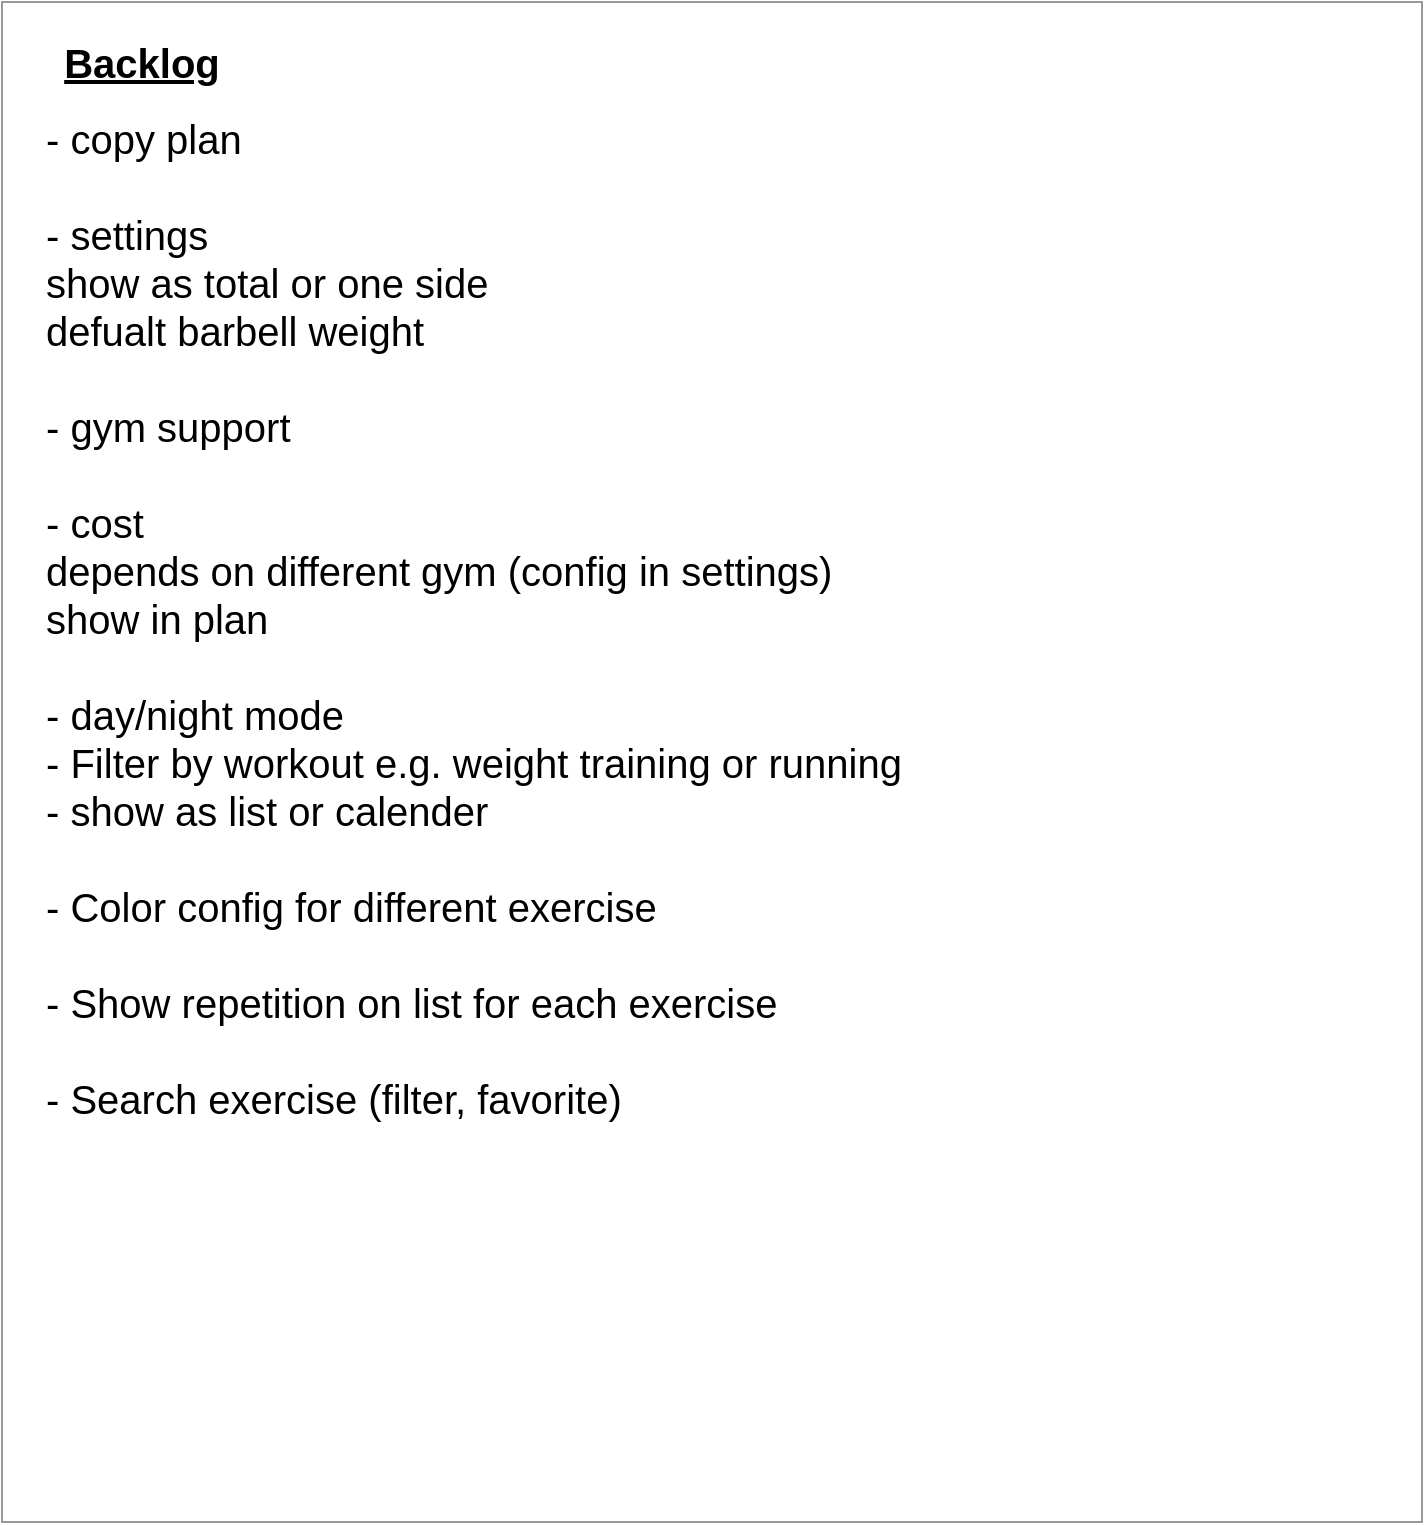 <mxfile version="20.3.0" type="device" pages="3"><diagram id="XCNwysjlVOSQodDckwKV" name="Backlog"><mxGraphModel dx="1018" dy="1771" grid="1" gridSize="10" guides="1" tooltips="1" connect="1" arrows="1" fold="1" page="1" pageScale="1" pageWidth="850" pageHeight="1100" math="0" shadow="0"><root><mxCell id="0"/><mxCell id="1" parent="0"/><mxCell id="gcoSH5rRSh17fbXz4IN2-1" value="" style="rounded=0;whiteSpace=wrap;html=1;shadow=0;labelBackgroundColor=default;fontSize=20;fontColor=#000000;strokeColor=#999999;strokeWidth=1;fillColor=default;glass=0;sketch=0;" vertex="1" parent="1"><mxGeometry x="30" y="-530" width="710" height="760" as="geometry"/></mxCell><mxCell id="gcoSH5rRSh17fbXz4IN2-2" value="Backlog" style="text;html=1;strokeColor=none;fillColor=none;align=center;verticalAlign=middle;whiteSpace=wrap;rounded=0;shadow=0;labelBackgroundColor=default;fontSize=20;fontColor=#000000;fontStyle=5" vertex="1" parent="1"><mxGeometry x="50" y="-515" width="100" height="30" as="geometry"/></mxCell><mxCell id="gcoSH5rRSh17fbXz4IN2-3" value="- copy plan&lt;br&gt;&lt;br&gt;- settings&lt;br&gt;&lt;span style=&quot;&quot;&gt;&#9;&lt;/span&gt;show as total or one side&lt;br&gt;&lt;span style=&quot;&quot;&gt;&#9;&lt;/span&gt;defualt barbell weight&lt;br&gt;&lt;br&gt;- gym support&lt;br&gt;&lt;br&gt;- cost&lt;br&gt;depends on different gym (config in settings)&lt;br&gt;show in plan&lt;br&gt;&lt;br&gt;- day/night mode&lt;br&gt;- Filter by workout e.g. weight training or running&lt;br&gt;- show as list or calender&lt;br&gt;&lt;br&gt;- Color config for different exercise&lt;br&gt;&lt;br&gt;- Show repetition on list for each exercise&lt;br&gt;&lt;br&gt;- Search exercise (filter, favorite)" style="text;html=1;strokeColor=none;fillColor=none;align=left;verticalAlign=top;whiteSpace=wrap;rounded=0;shadow=0;labelBackgroundColor=default;fontSize=20;fontColor=#000000;" vertex="1" parent="1"><mxGeometry x="50" y="-480" width="660" height="380" as="geometry"/></mxCell></root></mxGraphModel></diagram><diagram id="TTHw32ZC0xaTZutDnGr7" name="UI"><mxGraphModel dx="2262" dy="1491" grid="1" gridSize="10" guides="1" tooltips="1" connect="1" arrows="1" fold="1" page="1" pageScale="1" pageWidth="827" pageHeight="1169" math="0" shadow="0"><root><mxCell id="0"/><mxCell id="1" parent="0"/><mxCell id="FORvheyqcbf_NiA1LD2P-383" value="" style="rounded=1;whiteSpace=wrap;html=1;arcSize=10;connectable=1;allowArrows=0;" parent="1" vertex="1"><mxGeometry x="20" y="315" width="330" height="610" as="geometry"/></mxCell><mxCell id="FORvheyqcbf_NiA1LD2P-384" value="&lt;b&gt;&lt;font style=&quot;font-size: 24px;&quot;&gt;Workout&lt;/font&gt;&lt;/b&gt;" style="text;html=1;align=center;verticalAlign=middle;whiteSpace=wrap;rounded=0;connectable=0;allowArrows=0;" parent="1" vertex="1"><mxGeometry x="46" y="325" width="114" height="40" as="geometry"/></mxCell><mxCell id="FORvheyqcbf_NiA1LD2P-385" value="&lt;font color=&quot;#000000&quot;&gt;+&lt;/font&gt;" style="rounded=1;whiteSpace=wrap;html=1;fillColor=none;fontColor=#FFFFFF;fontSize=40;connectable=0;allowArrows=0;strokeColor=none;" parent="1" vertex="1"><mxGeometry x="155" y="880" width="60" height="40" as="geometry"/></mxCell><mxCell id="FORvheyqcbf_NiA1LD2P-386" value="" style="endArrow=none;html=1;rounded=0;fontSize=24;fontColor=#000000;strokeColor=#E6E6E6;" parent="1" edge="1"><mxGeometry width="50" height="50" relative="1" as="geometry"><mxPoint x="20" y="365" as="sourcePoint"/><mxPoint x="350" y="365" as="targetPoint"/></mxGeometry></mxCell><mxCell id="FORvheyqcbf_NiA1LD2P-610" value="" style="edgeStyle=orthogonalEdgeStyle;rounded=0;orthogonalLoop=1;jettySize=auto;html=1;fontSize=20;fontColor=#3333FF;endArrow=block;endFill=1;strokeColor=#3333FF;strokeWidth=5;curved=1;entryX=0.002;entryY=0.411;entryDx=0;entryDy=0;entryPerimeter=0;" parent="1" source="FORvheyqcbf_NiA1LD2P-387" target="FORvheyqcbf_NiA1LD2P-1379" edge="1"><mxGeometry relative="1" as="geometry"><mxPoint x="620" y="330" as="targetPoint"/></mxGeometry></mxCell><mxCell id="FORvheyqcbf_NiA1LD2P-638" value="Click &quot;Weight training 2&quot;" style="edgeLabel;html=1;align=center;verticalAlign=middle;resizable=0;points=[];fontSize=20;fontColor=#3333FF;" parent="FORvheyqcbf_NiA1LD2P-610" vertex="1" connectable="0"><mxGeometry x="0.131" y="1" relative="1" as="geometry"><mxPoint y="15" as="offset"/></mxGeometry></mxCell><mxCell id="FORvheyqcbf_NiA1LD2P-387" value="" style="rounded=0;whiteSpace=wrap;html=1;shadow=0;labelBackgroundColor=none;fontSize=20;strokeColor=none;fillColor=#eeeeee;" parent="1" vertex="1"><mxGeometry x="20" y="365" width="330" height="510" as="geometry"/></mxCell><mxCell id="FORvheyqcbf_NiA1LD2P-644" value="" style="edgeStyle=orthogonalEdgeStyle;rounded=0;orthogonalLoop=1;jettySize=auto;html=1;fontSize=20;fontColor=#3333FF;endArrow=block;endFill=1;strokeColor=#3333FF;strokeWidth=5;curved=1;exitX=1;exitY=0.5;exitDx=0;exitDy=0;" parent="1" source="FORvheyqcbf_NiA1LD2P-387" edge="1"><mxGeometry relative="1" as="geometry"><mxPoint x="400" y="775" as="sourcePoint"/><mxPoint x="440" y="1010" as="targetPoint"/></mxGeometry></mxCell><mxCell id="FORvheyqcbf_NiA1LD2P-645" value="Click &quot;+&quot;" style="edgeLabel;html=1;align=center;verticalAlign=middle;resizable=0;points=[];fontSize=20;fontColor=#3333FF;" parent="FORvheyqcbf_NiA1LD2P-644" vertex="1" connectable="0"><mxGeometry x="0.131" y="1" relative="1" as="geometry"><mxPoint y="15" as="offset"/></mxGeometry></mxCell><mxCell id="FORvheyqcbf_NiA1LD2P-648" value="" style="edgeStyle=orthogonalEdgeStyle;rounded=0;orthogonalLoop=1;jettySize=auto;html=1;fontSize=20;fontColor=#3333FF;endArrow=block;endFill=1;strokeColor=#3333FF;strokeWidth=5;curved=1;exitX=1;exitY=0.5;exitDx=0;exitDy=0;entryX=-0.001;entryY=0.455;entryDx=0;entryDy=0;entryPerimeter=0;" parent="1" source="FORvheyqcbf_NiA1LD2P-758" target="FORvheyqcbf_NiA1LD2P-1411" edge="1"><mxGeometry relative="1" as="geometry"><mxPoint x="1000" y="1020" as="sourcePoint"/><mxPoint x="1260" y="760.04" as="targetPoint"/></mxGeometry></mxCell><mxCell id="FORvheyqcbf_NiA1LD2P-649" value="Slide down" style="edgeLabel;html=1;align=center;verticalAlign=middle;resizable=0;points=[];fontSize=20;fontColor=#3333FF;" parent="FORvheyqcbf_NiA1LD2P-648" vertex="1" connectable="0"><mxGeometry x="0.131" y="1" relative="1" as="geometry"><mxPoint y="15" as="offset"/></mxGeometry></mxCell><mxCell id="FORvheyqcbf_NiA1LD2P-650" value="" style="edgeStyle=orthogonalEdgeStyle;rounded=0;orthogonalLoop=1;jettySize=auto;html=1;fontSize=20;fontColor=#3333FF;endArrow=block;endFill=1;strokeColor=#3333FF;strokeWidth=5;curved=1;entryX=0;entryY=0.5;entryDx=0;entryDy=0;" parent="1" source="FORvheyqcbf_NiA1LD2P-758" target="FORvheyqcbf_NiA1LD2P-839" edge="1"><mxGeometry relative="1" as="geometry"><mxPoint x="960" y="1035" as="sourcePoint"/><mxPoint x="1260" y="1435" as="targetPoint"/></mxGeometry></mxCell><mxCell id="FORvheyqcbf_NiA1LD2P-651" value="Click &quot;...&quot;" style="edgeLabel;html=1;align=center;verticalAlign=middle;resizable=0;points=[];fontSize=20;fontColor=#3333FF;" parent="FORvheyqcbf_NiA1LD2P-650" vertex="1" connectable="0"><mxGeometry x="0.131" y="1" relative="1" as="geometry"><mxPoint y="15" as="offset"/></mxGeometry></mxCell><mxCell id="FORvheyqcbf_NiA1LD2P-652" value="" style="rounded=1;whiteSpace=wrap;html=1;arcSize=10;connectable=1;allowArrows=0;" parent="1" vertex="1"><mxGeometry x="3577.5" y="1870" width="330" height="610" as="geometry"/></mxCell><mxCell id="FORvheyqcbf_NiA1LD2P-653" value="Weight training 4" style="text;html=1;strokeColor=none;fillColor=none;align=center;verticalAlign=middle;whiteSpace=wrap;rounded=0;shadow=0;dashed=1;labelBackgroundColor=none;fontSize=20;fontColor=#000000;fontStyle=1" parent="1" vertex="1"><mxGeometry x="3592.5" y="1900" width="168.5" height="30" as="geometry"/></mxCell><mxCell id="FORvheyqcbf_NiA1LD2P-655" value="" style="group" parent="1" vertex="1" connectable="0"><mxGeometry x="3592.5" y="2210" width="305" height="155" as="geometry"/></mxCell><mxCell id="FORvheyqcbf_NiA1LD2P-656" value="Bench Press" style="text;html=1;strokeColor=none;fillColor=none;align=left;verticalAlign=middle;whiteSpace=wrap;rounded=0;shadow=0;dashed=1;labelBackgroundColor=none;fontSize=20;fontColor=#000000;fontStyle=1" parent="FORvheyqcbf_NiA1LD2P-655" vertex="1"><mxGeometry y="5" width="135" height="30" as="geometry"/></mxCell><mxCell id="FORvheyqcbf_NiA1LD2P-657" value="1." style="text;html=1;strokeColor=none;fillColor=none;align=center;verticalAlign=middle;whiteSpace=wrap;rounded=0;shadow=0;dashed=1;labelBackgroundColor=none;fontSize=20;fontColor=#000000;fontStyle=1" parent="FORvheyqcbf_NiA1LD2P-655" vertex="1"><mxGeometry y="45" width="25" height="30" as="geometry"/></mxCell><mxCell id="FORvheyqcbf_NiA1LD2P-658" value="0 kg" style="text;html=1;strokeColor=none;fillColor=none;align=center;verticalAlign=middle;whiteSpace=wrap;rounded=0;shadow=0;dashed=1;labelBackgroundColor=none;fontSize=20;fontColor=#000000;fontStyle=0" parent="FORvheyqcbf_NiA1LD2P-655" vertex="1"><mxGeometry x="37.5" y="45" width="50" height="30" as="geometry"/></mxCell><mxCell id="FORvheyqcbf_NiA1LD2P-659" value="2." style="text;html=1;strokeColor=none;fillColor=none;align=center;verticalAlign=middle;whiteSpace=wrap;rounded=0;shadow=0;dashed=1;labelBackgroundColor=none;fontSize=20;fontColor=#000000;fontStyle=1" parent="FORvheyqcbf_NiA1LD2P-655" vertex="1"><mxGeometry y="85" width="25" height="30" as="geometry"/></mxCell><mxCell id="FORvheyqcbf_NiA1LD2P-660" value="15 kg" style="text;html=1;strokeColor=none;fillColor=none;align=center;verticalAlign=middle;whiteSpace=wrap;rounded=0;shadow=0;dashed=1;labelBackgroundColor=none;fontSize=20;fontColor=#000000;fontStyle=0" parent="FORvheyqcbf_NiA1LD2P-655" vertex="1"><mxGeometry x="37.5" y="85" width="60" height="30" as="geometry"/></mxCell><mxCell id="FORvheyqcbf_NiA1LD2P-661" value="3." style="text;html=1;strokeColor=none;fillColor=none;align=center;verticalAlign=middle;whiteSpace=wrap;rounded=0;shadow=0;dashed=1;labelBackgroundColor=none;fontSize=20;fontColor=#000000;fontStyle=1" parent="FORvheyqcbf_NiA1LD2P-655" vertex="1"><mxGeometry y="125" width="25" height="30" as="geometry"/></mxCell><mxCell id="FORvheyqcbf_NiA1LD2P-662" value="15 kg" style="text;html=1;strokeColor=none;fillColor=none;align=center;verticalAlign=middle;whiteSpace=wrap;rounded=0;shadow=0;dashed=1;labelBackgroundColor=none;fontSize=20;fontColor=#000000;fontStyle=0" parent="FORvheyqcbf_NiA1LD2P-655" vertex="1"><mxGeometry x="37.5" y="125" width="60" height="30" as="geometry"/></mxCell><mxCell id="FORvheyqcbf_NiA1LD2P-663" value="5 rep" style="text;html=1;strokeColor=none;fillColor=none;align=center;verticalAlign=middle;whiteSpace=wrap;rounded=0;shadow=0;dashed=1;labelBackgroundColor=none;fontSize=20;fontColor=#000000;fontStyle=0" parent="FORvheyqcbf_NiA1LD2P-655" vertex="1"><mxGeometry x="111" y="45" width="50" height="30" as="geometry"/></mxCell><mxCell id="FORvheyqcbf_NiA1LD2P-664" value="5 rep" style="text;html=1;strokeColor=none;fillColor=none;align=center;verticalAlign=middle;whiteSpace=wrap;rounded=0;shadow=0;dashed=1;labelBackgroundColor=none;fontSize=20;fontColor=#000000;fontStyle=0" parent="FORvheyqcbf_NiA1LD2P-655" vertex="1"><mxGeometry x="111" y="85" width="50" height="30" as="geometry"/></mxCell><mxCell id="FORvheyqcbf_NiA1LD2P-665" value="5 rep" style="text;html=1;strokeColor=none;fillColor=none;align=center;verticalAlign=middle;whiteSpace=wrap;rounded=0;shadow=0;dashed=1;labelBackgroundColor=none;fontSize=20;fontColor=#000000;fontStyle=0" parent="FORvheyqcbf_NiA1LD2P-655" vertex="1"><mxGeometry x="111" y="125" width="50" height="30" as="geometry"/></mxCell><mxCell id="FORvheyqcbf_NiA1LD2P-666" value="&lt;font color=&quot;#000000&quot;&gt;+&lt;/font&gt;" style="rounded=1;whiteSpace=wrap;html=1;fillColor=none;fontColor=#FFFFFF;fontSize=40;connectable=0;allowArrows=0;strokeColor=none;" parent="FORvheyqcbf_NiA1LD2P-655" vertex="1"><mxGeometry x="245" width="60" height="40" as="geometry"/></mxCell><mxCell id="FORvheyqcbf_NiA1LD2P-667" value="" style="ellipse;whiteSpace=wrap;html=1;aspect=fixed;rounded=0;shadow=0;dashed=1;labelBackgroundColor=none;fontSize=20;fontColor=#000000;strokeColor=none;strokeWidth=2;fillColor=#E6E6E6;connectable=0;allowArrows=0;" parent="1" vertex="1"><mxGeometry x="3640" y="1982.5" width="205" height="205" as="geometry"/></mxCell><mxCell id="FORvheyqcbf_NiA1LD2P-668" value="" style="ellipse;whiteSpace=wrap;html=1;aspect=fixed;rounded=0;shadow=0;labelBackgroundColor=#FFFFFF;fontSize=20;fontColor=#FFFFFF;strokeColor=default;strokeWidth=2;fillColor=none;" parent="1" vertex="1"><mxGeometry x="3857.5" y="1898" width="30" height="30" as="geometry"/></mxCell><mxCell id="FORvheyqcbf_NiA1LD2P-669" value="" style="ellipse;whiteSpace=wrap;html=1;aspect=fixed;rounded=0;shadow=0;labelBackgroundColor=#FFFFFF;fontSize=20;fontColor=#FFFFFF;strokeColor=none;strokeWidth=2;fillColor=#000000;" parent="1" vertex="1"><mxGeometry x="3863" y="1911.5" width="4" height="4" as="geometry"/></mxCell><mxCell id="FORvheyqcbf_NiA1LD2P-670" value="" style="ellipse;whiteSpace=wrap;html=1;aspect=fixed;rounded=0;shadow=0;labelBackgroundColor=#FFFFFF;fontSize=20;fontColor=#FFFFFF;strokeColor=none;strokeWidth=2;fillColor=#000000;" parent="1" vertex="1"><mxGeometry x="3870.5" y="1911.5" width="4" height="4" as="geometry"/></mxCell><mxCell id="FORvheyqcbf_NiA1LD2P-671" value="" style="ellipse;whiteSpace=wrap;html=1;aspect=fixed;rounded=0;shadow=0;labelBackgroundColor=#FFFFFF;fontSize=20;fontColor=#FFFFFF;strokeColor=none;strokeWidth=2;fillColor=#000000;" parent="1" vertex="1"><mxGeometry x="3878.5" y="1911.5" width="4" height="4" as="geometry"/></mxCell><mxCell id="FORvheyqcbf_NiA1LD2P-672" value="" style="rounded=1;whiteSpace=wrap;html=1;arcSize=19;connectable=0;allowArrows=0;" parent="1" vertex="1"><mxGeometry x="3577.5" y="2320" width="330" height="160" as="geometry"/></mxCell><mxCell id="FORvheyqcbf_NiA1LD2P-673" value="" style="endArrow=none;html=1;rounded=0;fontSize=20;fontColor=#FFFFFF;strokeColor=#E6E6E6;strokeWidth=5;" parent="1" edge="1"><mxGeometry x="1195" y="350" width="50" height="50" relative="1" as="geometry"><mxPoint x="3702.5" y="2335.5" as="sourcePoint"/><mxPoint x="3782.5" y="2335.5" as="targetPoint"/></mxGeometry></mxCell><mxCell id="FORvheyqcbf_NiA1LD2P-674" value="Task a rest" style="text;html=1;strokeColor=none;fillColor=none;align=center;verticalAlign=middle;whiteSpace=wrap;rounded=0;shadow=0;dashed=1;labelBackgroundColor=none;fontSize=20;fontColor=#000000;fontStyle=1" parent="1" vertex="1"><mxGeometry x="3601.5" y="2390" width="106" height="30" as="geometry"/></mxCell><mxCell id="FORvheyqcbf_NiA1LD2P-675" value="Finsih" style="text;html=1;strokeColor=none;fillColor=none;align=center;verticalAlign=middle;whiteSpace=wrap;rounded=0;shadow=0;dashed=1;labelBackgroundColor=none;fontSize=20;fontColor=#FF0B03;fontStyle=1" parent="1" vertex="1"><mxGeometry x="3605.5" y="2430" width="59" height="30" as="geometry"/></mxCell><mxCell id="FORvheyqcbf_NiA1LD2P-676" value="" style="ellipse;whiteSpace=wrap;html=1;aspect=fixed;rounded=0;shadow=0;dashed=1;labelBackgroundColor=none;fontSize=20;fontColor=#000000;strokeColor=none;strokeWidth=2;fillColor=#FFFFFF;connectable=0;allowArrows=0;" parent="1" vertex="1"><mxGeometry x="3647.5" y="1990" width="190" height="190" as="geometry"/></mxCell><mxCell id="FORvheyqcbf_NiA1LD2P-678" value="Add Exercise" style="text;html=1;strokeColor=none;fillColor=none;align=center;verticalAlign=middle;whiteSpace=wrap;rounded=0;shadow=0;dashed=1;labelBackgroundColor=none;fontSize=20;fontColor=#000000;fontStyle=1" parent="1" vertex="1"><mxGeometry x="3592.5" y="2350" width="146" height="30" as="geometry"/></mxCell><mxCell id="FORvheyqcbf_NiA1LD2P-680" value="" style="verticalLabelPosition=bottom;verticalAlign=top;html=1;shape=mxgraph.basic.arc;startAngle=0.996;endAngle=0.64;rounded=0;shadow=0;labelBackgroundColor=#FFFFFF;fontSize=20;fontColor=#3333FF;strokeColor=#3333FF;strokeWidth=5;fillColor=none;aspect=fixed;" parent="1" vertex="1"><mxGeometry x="3643.5" y="1986" width="197" height="197" as="geometry"/></mxCell><mxCell id="FORvheyqcbf_NiA1LD2P-681" value="" style="endArrow=none;html=1;rounded=0;fontSize=20;fontColor=#FFFFFF;strokeColor=#E6E6E6;strokeWidth=5;" parent="1" edge="1"><mxGeometry x="1195" y="350" width="50" height="50" relative="1" as="geometry"><mxPoint x="3715" y="1880" as="sourcePoint"/><mxPoint x="3795" y="1880" as="targetPoint"/></mxGeometry></mxCell><mxCell id="FORvheyqcbf_NiA1LD2P-735" value="" style="rounded=1;whiteSpace=wrap;html=1;arcSize=10;connectable=1;allowArrows=0;" parent="1" vertex="1"><mxGeometry x="4231" y="1130" width="330" height="610" as="geometry"/></mxCell><mxCell id="FORvheyqcbf_NiA1LD2P-736" value="Weight training 4" style="text;html=1;strokeColor=none;fillColor=none;align=center;verticalAlign=middle;whiteSpace=wrap;rounded=0;shadow=0;dashed=1;labelBackgroundColor=none;fontSize=20;fontColor=#000000;fontStyle=1" parent="1" vertex="1"><mxGeometry x="4246" y="1160" width="165" height="30" as="geometry"/></mxCell><mxCell id="FORvheyqcbf_NiA1LD2P-737" value="Jun 11, 2022 at 10:11 PM" style="text;html=1;strokeColor=none;fillColor=none;align=center;verticalAlign=middle;whiteSpace=wrap;rounded=0;shadow=0;dashed=1;labelBackgroundColor=none;fontSize=15;fontColor=#000000;fontStyle=0" parent="1" vertex="1"><mxGeometry x="4246" y="1190" width="185" height="30" as="geometry"/></mxCell><mxCell id="FORvheyqcbf_NiA1LD2P-738" value="" style="group" parent="1" vertex="1" connectable="0"><mxGeometry x="4246" y="1470" width="305" height="155" as="geometry"/></mxCell><mxCell id="FORvheyqcbf_NiA1LD2P-739" value="Bench Press" style="text;html=1;strokeColor=none;fillColor=none;align=left;verticalAlign=middle;whiteSpace=wrap;rounded=0;shadow=0;dashed=1;labelBackgroundColor=none;fontSize=20;fontColor=#000000;fontStyle=1" parent="FORvheyqcbf_NiA1LD2P-738" vertex="1"><mxGeometry y="5" width="135" height="30" as="geometry"/></mxCell><mxCell id="FORvheyqcbf_NiA1LD2P-749" value="&lt;font color=&quot;#000000&quot;&gt;+&lt;/font&gt;" style="rounded=1;whiteSpace=wrap;html=1;fillColor=none;fontColor=#FFFFFF;fontSize=40;connectable=0;allowArrows=0;strokeColor=none;" parent="FORvheyqcbf_NiA1LD2P-738" vertex="1"><mxGeometry x="245" width="60" height="40" as="geometry"/></mxCell><mxCell id="FORvheyqcbf_NiA1LD2P-750" value="" style="ellipse;whiteSpace=wrap;html=1;aspect=fixed;rounded=0;shadow=0;dashed=1;labelBackgroundColor=none;fontSize=20;fontColor=#000000;strokeColor=none;strokeWidth=2;fillColor=#E6E6E6;connectable=0;allowArrows=0;" parent="1" vertex="1"><mxGeometry x="4293.5" y="1242.5" width="205" height="205" as="geometry"/></mxCell><mxCell id="FORvheyqcbf_NiA1LD2P-751" value="" style="ellipse;whiteSpace=wrap;html=1;aspect=fixed;rounded=0;shadow=0;labelBackgroundColor=#FFFFFF;fontSize=20;fontColor=#FFFFFF;strokeColor=default;strokeWidth=2;fillColor=none;" parent="1" vertex="1"><mxGeometry x="4511" y="1158" width="30" height="30" as="geometry"/></mxCell><mxCell id="FORvheyqcbf_NiA1LD2P-752" value="" style="ellipse;whiteSpace=wrap;html=1;aspect=fixed;rounded=0;shadow=0;labelBackgroundColor=#FFFFFF;fontSize=20;fontColor=#FFFFFF;strokeColor=none;strokeWidth=2;fillColor=#000000;" parent="1" vertex="1"><mxGeometry x="4516.5" y="1171.5" width="4" height="4" as="geometry"/></mxCell><mxCell id="FORvheyqcbf_NiA1LD2P-753" value="" style="ellipse;whiteSpace=wrap;html=1;aspect=fixed;rounded=0;shadow=0;labelBackgroundColor=#FFFFFF;fontSize=20;fontColor=#FFFFFF;strokeColor=none;strokeWidth=2;fillColor=#000000;" parent="1" vertex="1"><mxGeometry x="4524" y="1171.5" width="4" height="4" as="geometry"/></mxCell><mxCell id="FORvheyqcbf_NiA1LD2P-754" value="" style="ellipse;whiteSpace=wrap;html=1;aspect=fixed;rounded=0;shadow=0;labelBackgroundColor=#FFFFFF;fontSize=20;fontColor=#FFFFFF;strokeColor=none;strokeWidth=2;fillColor=#000000;" parent="1" vertex="1"><mxGeometry x="4532" y="1171.5" width="4" height="4" as="geometry"/></mxCell><mxCell id="FORvheyqcbf_NiA1LD2P-755" value="" style="ellipse;whiteSpace=wrap;html=1;aspect=fixed;rounded=0;shadow=0;dashed=1;labelBackgroundColor=none;fontSize=20;fontColor=#000000;strokeColor=none;strokeWidth=2;fillColor=#FFFFFF;connectable=0;allowArrows=0;" parent="1" vertex="1"><mxGeometry x="4301" y="1250" width="190" height="190" as="geometry"/></mxCell><mxCell id="FORvheyqcbf_NiA1LD2P-756" value="&lt;b style=&quot;font-size: 40px;&quot;&gt;&lt;font style=&quot;font-size: 40px;&quot;&gt;00:01:30&lt;/font&gt;&lt;/b&gt;" style="text;html=1;strokeColor=none;fillColor=none;align=center;verticalAlign=middle;whiteSpace=wrap;rounded=0;shadow=0;dashed=1;labelBackgroundColor=none;fontSize=40;fontColor=#000000;" parent="1" vertex="1"><mxGeometry x="4366" y="1330" width="60" height="30" as="geometry"/></mxCell><mxCell id="FORvheyqcbf_NiA1LD2P-757" value="" style="endArrow=none;html=1;rounded=0;fontSize=20;fontColor=#FFFFFF;strokeColor=#E6E6E6;strokeWidth=5;" parent="1" edge="1"><mxGeometry x="1195" y="350" width="50" height="50" relative="1" as="geometry"><mxPoint x="4368.5" y="1140" as="sourcePoint"/><mxPoint x="4448.5" y="1140" as="targetPoint"/></mxGeometry></mxCell><mxCell id="FORvheyqcbf_NiA1LD2P-758" value="" style="rounded=1;whiteSpace=wrap;html=1;arcSize=10;connectable=1;allowArrows=0;" parent="1" vertex="1"><mxGeometry x="1250" y="760" width="330" height="610" as="geometry"/></mxCell><mxCell id="FORvheyqcbf_NiA1LD2P-759" value="Weight training 4" style="text;html=1;strokeColor=none;fillColor=none;align=center;verticalAlign=middle;whiteSpace=wrap;rounded=0;shadow=0;dashed=1;labelBackgroundColor=none;fontSize=20;fontColor=#000000;fontStyle=1" parent="1" vertex="1"><mxGeometry x="1265" y="790" width="175" height="30" as="geometry"/></mxCell><mxCell id="FORvheyqcbf_NiA1LD2P-760" value="Jun 11, 2022 at 10:11 PM" style="text;html=1;strokeColor=none;fillColor=none;align=center;verticalAlign=middle;whiteSpace=wrap;rounded=0;shadow=0;dashed=1;labelBackgroundColor=none;fontSize=15;fontColor=#000000;fontStyle=0" parent="1" vertex="1"><mxGeometry x="1265" y="820" width="185" height="30" as="geometry"/></mxCell><mxCell id="FORvheyqcbf_NiA1LD2P-761" value="" style="ellipse;whiteSpace=wrap;html=1;aspect=fixed;rounded=0;shadow=0;dashed=1;labelBackgroundColor=none;fontSize=20;fontColor=#000000;strokeColor=none;strokeWidth=2;fillColor=#E6E6E6;connectable=0;allowArrows=0;" parent="1" vertex="1"><mxGeometry x="1312.5" y="872.5" width="205" height="205" as="geometry"/></mxCell><mxCell id="FORvheyqcbf_NiA1LD2P-762" value="" style="ellipse;whiteSpace=wrap;html=1;aspect=fixed;rounded=0;shadow=0;labelBackgroundColor=#FFFFFF;fontSize=20;fontColor=#FFFFFF;strokeColor=default;strokeWidth=2;fillColor=none;" parent="1" vertex="1"><mxGeometry x="1530" y="788" width="30" height="30" as="geometry"/></mxCell><mxCell id="FORvheyqcbf_NiA1LD2P-763" value="" style="ellipse;whiteSpace=wrap;html=1;aspect=fixed;rounded=0;shadow=0;labelBackgroundColor=#FFFFFF;fontSize=20;fontColor=#FFFFFF;strokeColor=none;strokeWidth=2;fillColor=#000000;" parent="1" vertex="1"><mxGeometry x="1535.5" y="801.5" width="4" height="4" as="geometry"/></mxCell><mxCell id="FORvheyqcbf_NiA1LD2P-764" value="" style="ellipse;whiteSpace=wrap;html=1;aspect=fixed;rounded=0;shadow=0;labelBackgroundColor=#FFFFFF;fontSize=20;fontColor=#FFFFFF;strokeColor=none;strokeWidth=2;fillColor=#000000;" parent="1" vertex="1"><mxGeometry x="1543" y="801.5" width="4" height="4" as="geometry"/></mxCell><mxCell id="FORvheyqcbf_NiA1LD2P-765" value="" style="ellipse;whiteSpace=wrap;html=1;aspect=fixed;rounded=0;shadow=0;labelBackgroundColor=#FFFFFF;fontSize=20;fontColor=#FFFFFF;strokeColor=none;strokeWidth=2;fillColor=#000000;" parent="1" vertex="1"><mxGeometry x="1551" y="801.5" width="4" height="4" as="geometry"/></mxCell><mxCell id="FORvheyqcbf_NiA1LD2P-766" value="" style="ellipse;whiteSpace=wrap;html=1;aspect=fixed;rounded=0;shadow=0;dashed=1;labelBackgroundColor=none;fontSize=20;fontColor=#000000;strokeColor=none;strokeWidth=2;fillColor=#FFFFFF;connectable=0;allowArrows=0;" parent="1" vertex="1"><mxGeometry x="1320" y="880" width="190" height="190" as="geometry"/></mxCell><mxCell id="FORvheyqcbf_NiA1LD2P-767" value="&lt;b style=&quot;font-size: 40px;&quot;&gt;&lt;font style=&quot;font-size: 40px;&quot;&gt;00:00:00&lt;/font&gt;&lt;/b&gt;" style="text;html=1;strokeColor=none;fillColor=none;align=center;verticalAlign=middle;whiteSpace=wrap;rounded=0;shadow=0;dashed=1;labelBackgroundColor=none;fontSize=40;fontColor=#000000;" parent="1" vertex="1"><mxGeometry x="1385" y="960" width="60" height="30" as="geometry"/></mxCell><mxCell id="FORvheyqcbf_NiA1LD2P-768" value="" style="endArrow=none;html=1;rounded=0;fontSize=20;fontColor=#FFFFFF;strokeColor=#E6E6E6;strokeWidth=5;" parent="1" edge="1"><mxGeometry x="1195" y="350" width="50" height="50" relative="1" as="geometry"><mxPoint x="1387.5" y="770" as="sourcePoint"/><mxPoint x="1467.5" y="770" as="targetPoint"/></mxGeometry></mxCell><mxCell id="FORvheyqcbf_NiA1LD2P-790" value="" style="edgeStyle=orthogonalEdgeStyle;rounded=0;orthogonalLoop=1;jettySize=auto;html=1;fontSize=20;fontColor=#3333FF;endArrow=block;endFill=1;strokeColor=#3333FF;strokeWidth=5;curved=1;exitX=1;exitY=0.5;exitDx=0;exitDy=0;entryX=0;entryY=0.5;entryDx=0;entryDy=0;" parent="1" source="FORvheyqcbf_NiA1LD2P-839" target="FORvheyqcbf_NiA1LD2P-870" edge="1"><mxGeometry relative="1" as="geometry"><mxPoint x="2201" y="1455" as="sourcePoint"/><mxPoint x="2401" y="1435" as="targetPoint"/></mxGeometry></mxCell><mxCell id="FORvheyqcbf_NiA1LD2P-791" value="Click &quot;Start&quot;" style="edgeLabel;html=1;align=center;verticalAlign=middle;resizable=0;points=[];fontSize=20;fontColor=#3333FF;" parent="FORvheyqcbf_NiA1LD2P-790" vertex="1" connectable="0"><mxGeometry x="0.131" y="1" relative="1" as="geometry"><mxPoint x="-23" y="1" as="offset"/></mxGeometry></mxCell><mxCell id="FORvheyqcbf_NiA1LD2P-654" value="Jun 11, 2022 at 10:11 PM" style="text;html=1;strokeColor=none;fillColor=none;align=center;verticalAlign=middle;whiteSpace=wrap;rounded=0;shadow=0;dashed=1;labelBackgroundColor=none;fontSize=15;fontColor=#000000;fontStyle=0" parent="1" vertex="1"><mxGeometry x="3592.5" y="1930" width="185" height="30" as="geometry"/></mxCell><mxCell id="FORvheyqcbf_NiA1LD2P-677" value="&lt;b style=&quot;font-size: 40px;&quot;&gt;&lt;font style=&quot;font-size: 40px;&quot;&gt;30:25:00&lt;br&gt;&lt;/font&gt;&lt;/b&gt;" style="text;html=1;strokeColor=none;fillColor=none;align=center;verticalAlign=middle;whiteSpace=wrap;rounded=0;shadow=0;dashed=1;labelBackgroundColor=none;fontSize=40;fontColor=#000000;" parent="1" vertex="1"><mxGeometry x="3712.5" y="2070" width="60" height="30" as="geometry"/></mxCell><mxCell id="FORvheyqcbf_NiA1LD2P-679" value="00:30" style="text;html=1;strokeColor=none;fillColor=none;align=center;verticalAlign=middle;whiteSpace=wrap;rounded=0;shadow=0;labelBackgroundColor=#FFFFFF;fontSize=20;fontColor=#3333FF;" parent="1" vertex="1"><mxGeometry x="3715" y="2125" width="60" height="30" as="geometry"/></mxCell><mxCell id="FORvheyqcbf_NiA1LD2P-804" value="" style="edgeStyle=orthogonalEdgeStyle;rounded=0;orthogonalLoop=1;jettySize=auto;html=1;fontSize=20;fontColor=#3333FF;endArrow=block;endFill=1;strokeColor=#3333FF;strokeWidth=5;curved=1;exitX=1;exitY=0.5;exitDx=0;exitDy=0;entryX=0;entryY=0.5;entryDx=0;entryDy=0;" parent="1" source="FORvheyqcbf_NiA1LD2P-870" target="FORvheyqcbf_NiA1LD2P-901" edge="1"><mxGeometry relative="1" as="geometry"><mxPoint x="2731" y="1435" as="sourcePoint"/><mxPoint x="2981" y="1435" as="targetPoint"/></mxGeometry></mxCell><mxCell id="FORvheyqcbf_NiA1LD2P-805" value="Click &quot;...&quot;" style="edgeLabel;html=1;align=center;verticalAlign=middle;resizable=0;points=[];fontSize=20;fontColor=#3333FF;" parent="FORvheyqcbf_NiA1LD2P-804" vertex="1" connectable="0"><mxGeometry x="0.131" y="1" relative="1" as="geometry"><mxPoint x="-23" y="1" as="offset"/></mxGeometry></mxCell><mxCell id="FORvheyqcbf_NiA1LD2P-815" value="" style="rounded=1;whiteSpace=wrap;html=1;arcSize=10;connectable=1;allowArrows=0;" parent="1" vertex="1"><mxGeometry x="3571" y="1130" width="330" height="610" as="geometry"/></mxCell><mxCell id="FORvheyqcbf_NiA1LD2P-816" value="Weight training 4" style="text;html=1;strokeColor=none;fillColor=none;align=center;verticalAlign=middle;whiteSpace=wrap;rounded=0;shadow=0;dashed=1;labelBackgroundColor=none;fontSize=20;fontColor=#000000;fontStyle=1" parent="1" vertex="1"><mxGeometry x="3586" y="1160" width="175" height="30" as="geometry"/></mxCell><mxCell id="FORvheyqcbf_NiA1LD2P-817" value="Jun 11, 2022 at 10:11 PM" style="text;html=1;strokeColor=none;fillColor=none;align=center;verticalAlign=middle;whiteSpace=wrap;rounded=0;shadow=0;dashed=1;labelBackgroundColor=none;fontSize=15;fontColor=#000000;fontStyle=0" parent="1" vertex="1"><mxGeometry x="3586" y="1190" width="185" height="30" as="geometry"/></mxCell><mxCell id="FORvheyqcbf_NiA1LD2P-818" value="" style="ellipse;whiteSpace=wrap;html=1;aspect=fixed;rounded=0;shadow=0;dashed=1;labelBackgroundColor=none;fontSize=20;fontColor=#000000;strokeColor=none;strokeWidth=2;fillColor=#E6E6E6;connectable=0;allowArrows=0;" parent="1" vertex="1"><mxGeometry x="3633.5" y="1242.5" width="205" height="205" as="geometry"/></mxCell><mxCell id="FORvheyqcbf_NiA1LD2P-819" value="" style="ellipse;whiteSpace=wrap;html=1;aspect=fixed;rounded=0;shadow=0;labelBackgroundColor=#FFFFFF;fontSize=20;fontColor=#FFFFFF;strokeColor=default;strokeWidth=2;fillColor=none;" parent="1" vertex="1"><mxGeometry x="3851" y="1158" width="30" height="30" as="geometry"/></mxCell><mxCell id="FORvheyqcbf_NiA1LD2P-820" value="" style="ellipse;whiteSpace=wrap;html=1;aspect=fixed;rounded=0;shadow=0;labelBackgroundColor=#FFFFFF;fontSize=20;fontColor=#FFFFFF;strokeColor=none;strokeWidth=2;fillColor=#000000;" parent="1" vertex="1"><mxGeometry x="3856.5" y="1171.5" width="4" height="4" as="geometry"/></mxCell><mxCell id="FORvheyqcbf_NiA1LD2P-821" value="" style="ellipse;whiteSpace=wrap;html=1;aspect=fixed;rounded=0;shadow=0;labelBackgroundColor=#FFFFFF;fontSize=20;fontColor=#FFFFFF;strokeColor=none;strokeWidth=2;fillColor=#000000;" parent="1" vertex="1"><mxGeometry x="3864" y="1171.5" width="4" height="4" as="geometry"/></mxCell><mxCell id="FORvheyqcbf_NiA1LD2P-822" value="" style="ellipse;whiteSpace=wrap;html=1;aspect=fixed;rounded=0;shadow=0;labelBackgroundColor=#FFFFFF;fontSize=20;fontColor=#FFFFFF;strokeColor=none;strokeWidth=2;fillColor=#000000;" parent="1" vertex="1"><mxGeometry x="3872" y="1171.5" width="4" height="4" as="geometry"/></mxCell><mxCell id="FORvheyqcbf_NiA1LD2P-823" value="" style="ellipse;whiteSpace=wrap;html=1;aspect=fixed;rounded=0;shadow=0;dashed=1;labelBackgroundColor=none;fontSize=20;fontColor=#000000;strokeColor=none;strokeWidth=2;fillColor=#FFFFFF;connectable=0;allowArrows=0;" parent="1" vertex="1"><mxGeometry x="3641" y="1250" width="190" height="190" as="geometry"/></mxCell><mxCell id="FORvheyqcbf_NiA1LD2P-824" value="&lt;b style=&quot;font-size: 40px;&quot;&gt;&lt;font style=&quot;font-size: 40px;&quot;&gt;00:01:56&lt;/font&gt;&lt;/b&gt;" style="text;html=1;strokeColor=none;fillColor=none;align=center;verticalAlign=middle;whiteSpace=wrap;rounded=0;shadow=0;dashed=1;labelBackgroundColor=none;fontSize=40;fontColor=#000000;" parent="1" vertex="1"><mxGeometry x="3706" y="1330" width="60" height="30" as="geometry"/></mxCell><mxCell id="FORvheyqcbf_NiA1LD2P-825" value="" style="endArrow=none;html=1;rounded=0;fontSize=20;fontColor=#FFFFFF;strokeColor=#E6E6E6;strokeWidth=5;" parent="1" edge="1"><mxGeometry x="1195" y="350" width="50" height="50" relative="1" as="geometry"><mxPoint x="3708.5" y="1140" as="sourcePoint"/><mxPoint x="3788.5" y="1140" as="targetPoint"/></mxGeometry></mxCell><mxCell id="FORvheyqcbf_NiA1LD2P-831" value="" style="edgeStyle=orthogonalEdgeStyle;rounded=0;orthogonalLoop=1;jettySize=auto;html=1;fontSize=20;fontColor=#3333FF;endArrow=block;endFill=1;strokeColor=#3333FF;strokeWidth=5;curved=1;exitX=1;exitY=0.5;exitDx=0;exitDy=0;" parent="1" source="FORvheyqcbf_NiA1LD2P-901" target="FORvheyqcbf_NiA1LD2P-815" edge="1"><mxGeometry relative="1" as="geometry"><mxPoint x="3311" y="1435" as="sourcePoint"/><mxPoint x="3676" y="1480" as="targetPoint"/></mxGeometry></mxCell><mxCell id="FORvheyqcbf_NiA1LD2P-832" value="Click &quot;Add Exercise&quot;" style="edgeLabel;html=1;align=center;verticalAlign=middle;resizable=0;points=[];fontSize=20;fontColor=#3333FF;" parent="FORvheyqcbf_NiA1LD2P-831" vertex="1" connectable="0"><mxGeometry x="0.131" y="1" relative="1" as="geometry"><mxPoint x="-23" y="1" as="offset"/></mxGeometry></mxCell><mxCell id="FORvheyqcbf_NiA1LD2P-839" value="" style="rounded=1;whiteSpace=wrap;html=1;arcSize=10;connectable=1;allowArrows=0;" parent="1" vertex="1"><mxGeometry x="1871" y="1130" width="330" height="610" as="geometry"/></mxCell><mxCell id="FORvheyqcbf_NiA1LD2P-840" value="Weight training 4" style="text;html=1;strokeColor=none;fillColor=none;align=center;verticalAlign=middle;whiteSpace=wrap;rounded=0;shadow=0;dashed=1;labelBackgroundColor=none;fontSize=20;fontColor=#000000;fontStyle=1" parent="1" vertex="1"><mxGeometry x="1886" y="1160" width="175" height="30" as="geometry"/></mxCell><mxCell id="FORvheyqcbf_NiA1LD2P-841" value="Jun 11, 2022 at 10:11 PM" style="text;html=1;strokeColor=none;fillColor=none;align=center;verticalAlign=middle;whiteSpace=wrap;rounded=0;shadow=0;dashed=1;labelBackgroundColor=none;fontSize=15;fontColor=#000000;fontStyle=0" parent="1" vertex="1"><mxGeometry x="1886" y="1190" width="185" height="30" as="geometry"/></mxCell><mxCell id="FORvheyqcbf_NiA1LD2P-842" value="" style="ellipse;whiteSpace=wrap;html=1;aspect=fixed;rounded=0;shadow=0;dashed=1;labelBackgroundColor=none;fontSize=20;fontColor=#000000;strokeColor=none;strokeWidth=2;fillColor=#E6E6E6;connectable=0;allowArrows=0;" parent="1" vertex="1"><mxGeometry x="1933.5" y="1242.5" width="205" height="205" as="geometry"/></mxCell><mxCell id="FORvheyqcbf_NiA1LD2P-843" value="" style="ellipse;whiteSpace=wrap;html=1;aspect=fixed;rounded=0;shadow=0;labelBackgroundColor=#FFFFFF;fontSize=20;fontColor=#FFFFFF;strokeColor=default;strokeWidth=2;fillColor=none;" parent="1" vertex="1"><mxGeometry x="2151" y="1158" width="30" height="30" as="geometry"/></mxCell><mxCell id="FORvheyqcbf_NiA1LD2P-844" value="" style="ellipse;whiteSpace=wrap;html=1;aspect=fixed;rounded=0;shadow=0;labelBackgroundColor=#FFFFFF;fontSize=20;fontColor=#FFFFFF;strokeColor=none;strokeWidth=2;fillColor=#000000;" parent="1" vertex="1"><mxGeometry x="2156.5" y="1171.5" width="4" height="4" as="geometry"/></mxCell><mxCell id="FORvheyqcbf_NiA1LD2P-845" value="" style="ellipse;whiteSpace=wrap;html=1;aspect=fixed;rounded=0;shadow=0;labelBackgroundColor=#FFFFFF;fontSize=20;fontColor=#FFFFFF;strokeColor=none;strokeWidth=2;fillColor=#000000;" parent="1" vertex="1"><mxGeometry x="2164" y="1171.5" width="4" height="4" as="geometry"/></mxCell><mxCell id="FORvheyqcbf_NiA1LD2P-846" value="" style="ellipse;whiteSpace=wrap;html=1;aspect=fixed;rounded=0;shadow=0;labelBackgroundColor=#FFFFFF;fontSize=20;fontColor=#FFFFFF;strokeColor=none;strokeWidth=2;fillColor=#000000;" parent="1" vertex="1"><mxGeometry x="2172" y="1171.5" width="4" height="4" as="geometry"/></mxCell><mxCell id="FORvheyqcbf_NiA1LD2P-847" value="" style="ellipse;whiteSpace=wrap;html=1;aspect=fixed;rounded=0;shadow=0;dashed=1;labelBackgroundColor=none;fontSize=20;fontColor=#000000;strokeColor=none;strokeWidth=2;fillColor=#FFFFFF;connectable=0;allowArrows=0;" parent="1" vertex="1"><mxGeometry x="1941" y="1250" width="190" height="190" as="geometry"/></mxCell><mxCell id="FORvheyqcbf_NiA1LD2P-848" value="&lt;b style=&quot;font-size: 40px;&quot;&gt;&lt;font style=&quot;font-size: 40px;&quot;&gt;00:00:00&lt;/font&gt;&lt;/b&gt;" style="text;html=1;strokeColor=none;fillColor=none;align=center;verticalAlign=middle;whiteSpace=wrap;rounded=0;shadow=0;dashed=1;labelBackgroundColor=none;fontSize=40;fontColor=#000000;" parent="1" vertex="1"><mxGeometry x="2006" y="1330" width="60" height="30" as="geometry"/></mxCell><mxCell id="FORvheyqcbf_NiA1LD2P-849" value="" style="endArrow=none;html=1;rounded=0;fontSize=20;fontColor=#FFFFFF;strokeColor=#E6E6E6;strokeWidth=5;" parent="1" edge="1"><mxGeometry x="1195" y="350" width="50" height="50" relative="1" as="geometry"><mxPoint x="2008.5" y="1140" as="sourcePoint"/><mxPoint x="2088.5" y="1140" as="targetPoint"/></mxGeometry></mxCell><mxCell id="FORvheyqcbf_NiA1LD2P-851" value="" style="rounded=1;whiteSpace=wrap;html=1;arcSize=44;connectable=0;allowArrows=0;absoluteArcSize=0;" parent="1" vertex="1"><mxGeometry x="1871" y="1670" width="330" height="70" as="geometry"/></mxCell><mxCell id="FORvheyqcbf_NiA1LD2P-852" value="" style="endArrow=none;html=1;rounded=0;fontSize=20;fontColor=#FFFFFF;strokeColor=#E6E6E6;strokeWidth=5;" parent="1" edge="1"><mxGeometry x="1195" y="350" width="50" height="50" relative="1" as="geometry"><mxPoint x="1996" y="1680" as="sourcePoint"/><mxPoint x="2076" y="1680" as="targetPoint"/></mxGeometry></mxCell><mxCell id="FORvheyqcbf_NiA1LD2P-853" value="Start" style="text;html=1;strokeColor=none;fillColor=none;align=center;verticalAlign=middle;whiteSpace=wrap;rounded=0;shadow=0;dashed=1;labelBackgroundColor=none;fontSize=20;fontColor=#FF0B03;fontStyle=1" parent="1" vertex="1"><mxGeometry x="1895" y="1690" width="59" height="30" as="geometry"/></mxCell><mxCell id="FORvheyqcbf_NiA1LD2P-870" value="" style="rounded=1;whiteSpace=wrap;html=1;arcSize=10;connectable=1;allowArrows=0;" parent="1" vertex="1"><mxGeometry x="2441" y="1130" width="330" height="610" as="geometry"/></mxCell><mxCell id="FORvheyqcbf_NiA1LD2P-871" value="Weight training 4" style="text;html=1;strokeColor=none;fillColor=none;align=center;verticalAlign=middle;whiteSpace=wrap;rounded=0;shadow=0;dashed=1;labelBackgroundColor=none;fontSize=20;fontColor=#000000;fontStyle=1" parent="1" vertex="1"><mxGeometry x="2456" y="1160" width="175" height="30" as="geometry"/></mxCell><mxCell id="FORvheyqcbf_NiA1LD2P-872" value="Jun 11, 2022 at 10:11 PM" style="text;html=1;strokeColor=none;fillColor=none;align=center;verticalAlign=middle;whiteSpace=wrap;rounded=0;shadow=0;dashed=1;labelBackgroundColor=none;fontSize=15;fontColor=#000000;fontStyle=0" parent="1" vertex="1"><mxGeometry x="2456" y="1190" width="185" height="30" as="geometry"/></mxCell><mxCell id="FORvheyqcbf_NiA1LD2P-873" value="" style="ellipse;whiteSpace=wrap;html=1;aspect=fixed;rounded=0;shadow=0;dashed=1;labelBackgroundColor=none;fontSize=20;fontColor=#000000;strokeColor=none;strokeWidth=2;fillColor=#E6E6E6;connectable=0;allowArrows=0;" parent="1" vertex="1"><mxGeometry x="2503.5" y="1242.5" width="205" height="205" as="geometry"/></mxCell><mxCell id="FORvheyqcbf_NiA1LD2P-874" value="" style="ellipse;whiteSpace=wrap;html=1;aspect=fixed;rounded=0;shadow=0;labelBackgroundColor=#FFFFFF;fontSize=20;fontColor=#FFFFFF;strokeColor=default;strokeWidth=2;fillColor=none;" parent="1" vertex="1"><mxGeometry x="2721" y="1158" width="30" height="30" as="geometry"/></mxCell><mxCell id="FORvheyqcbf_NiA1LD2P-875" value="" style="ellipse;whiteSpace=wrap;html=1;aspect=fixed;rounded=0;shadow=0;labelBackgroundColor=#FFFFFF;fontSize=20;fontColor=#FFFFFF;strokeColor=none;strokeWidth=2;fillColor=#000000;" parent="1" vertex="1"><mxGeometry x="2726.5" y="1171.5" width="4" height="4" as="geometry"/></mxCell><mxCell id="FORvheyqcbf_NiA1LD2P-876" value="" style="ellipse;whiteSpace=wrap;html=1;aspect=fixed;rounded=0;shadow=0;labelBackgroundColor=#FFFFFF;fontSize=20;fontColor=#FFFFFF;strokeColor=none;strokeWidth=2;fillColor=#000000;" parent="1" vertex="1"><mxGeometry x="2734" y="1171.5" width="4" height="4" as="geometry"/></mxCell><mxCell id="FORvheyqcbf_NiA1LD2P-877" value="" style="ellipse;whiteSpace=wrap;html=1;aspect=fixed;rounded=0;shadow=0;labelBackgroundColor=#FFFFFF;fontSize=20;fontColor=#FFFFFF;strokeColor=none;strokeWidth=2;fillColor=#000000;" parent="1" vertex="1"><mxGeometry x="2742" y="1171.5" width="4" height="4" as="geometry"/></mxCell><mxCell id="FORvheyqcbf_NiA1LD2P-878" value="" style="ellipse;whiteSpace=wrap;html=1;aspect=fixed;rounded=0;shadow=0;dashed=1;labelBackgroundColor=none;fontSize=20;fontColor=#000000;strokeColor=none;strokeWidth=2;fillColor=#FFFFFF;connectable=0;allowArrows=0;" parent="1" vertex="1"><mxGeometry x="2511" y="1250" width="190" height="190" as="geometry"/></mxCell><mxCell id="FORvheyqcbf_NiA1LD2P-879" value="&lt;b style=&quot;font-size: 40px;&quot;&gt;&lt;font style=&quot;font-size: 40px;&quot;&gt;00:00:10&lt;/font&gt;&lt;/b&gt;" style="text;html=1;strokeColor=none;fillColor=none;align=center;verticalAlign=middle;whiteSpace=wrap;rounded=0;shadow=0;dashed=1;labelBackgroundColor=none;fontSize=40;fontColor=#000000;" parent="1" vertex="1"><mxGeometry x="2576" y="1330" width="60" height="30" as="geometry"/></mxCell><mxCell id="FORvheyqcbf_NiA1LD2P-880" value="" style="endArrow=none;html=1;rounded=0;fontSize=20;fontColor=#FFFFFF;strokeColor=#E6E6E6;strokeWidth=5;" parent="1" edge="1"><mxGeometry x="1195" y="350" width="50" height="50" relative="1" as="geometry"><mxPoint x="2578.5" y="1140" as="sourcePoint"/><mxPoint x="2658.5" y="1140" as="targetPoint"/></mxGeometry></mxCell><mxCell id="FORvheyqcbf_NiA1LD2P-901" value="" style="rounded=1;whiteSpace=wrap;html=1;arcSize=10;connectable=1;allowArrows=0;" parent="1" vertex="1"><mxGeometry x="2961" y="1130" width="330" height="610" as="geometry"/></mxCell><mxCell id="FORvheyqcbf_NiA1LD2P-902" value="Weight training 4" style="text;html=1;strokeColor=none;fillColor=none;align=center;verticalAlign=middle;whiteSpace=wrap;rounded=0;shadow=0;dashed=1;labelBackgroundColor=none;fontSize=20;fontColor=#000000;fontStyle=1" parent="1" vertex="1"><mxGeometry x="2976" y="1160" width="175" height="30" as="geometry"/></mxCell><mxCell id="FORvheyqcbf_NiA1LD2P-903" value="Jun 11, 2022 at 10:11 PM" style="text;html=1;strokeColor=none;fillColor=none;align=center;verticalAlign=middle;whiteSpace=wrap;rounded=0;shadow=0;dashed=1;labelBackgroundColor=none;fontSize=15;fontColor=#000000;fontStyle=0" parent="1" vertex="1"><mxGeometry x="2976" y="1190" width="185" height="30" as="geometry"/></mxCell><mxCell id="FORvheyqcbf_NiA1LD2P-904" value="" style="ellipse;whiteSpace=wrap;html=1;aspect=fixed;rounded=0;shadow=0;dashed=1;labelBackgroundColor=none;fontSize=20;fontColor=#000000;strokeColor=none;strokeWidth=2;fillColor=#E6E6E6;connectable=0;allowArrows=0;" parent="1" vertex="1"><mxGeometry x="3023.5" y="1242.5" width="205" height="205" as="geometry"/></mxCell><mxCell id="FORvheyqcbf_NiA1LD2P-905" value="" style="ellipse;whiteSpace=wrap;html=1;aspect=fixed;rounded=0;shadow=0;labelBackgroundColor=#FFFFFF;fontSize=20;fontColor=#FFFFFF;strokeColor=default;strokeWidth=2;fillColor=none;" parent="1" vertex="1"><mxGeometry x="3241" y="1158" width="30" height="30" as="geometry"/></mxCell><mxCell id="FORvheyqcbf_NiA1LD2P-906" value="" style="ellipse;whiteSpace=wrap;html=1;aspect=fixed;rounded=0;shadow=0;labelBackgroundColor=#FFFFFF;fontSize=20;fontColor=#FFFFFF;strokeColor=none;strokeWidth=2;fillColor=#000000;" parent="1" vertex="1"><mxGeometry x="3246.5" y="1171.5" width="4" height="4" as="geometry"/></mxCell><mxCell id="FORvheyqcbf_NiA1LD2P-907" value="" style="ellipse;whiteSpace=wrap;html=1;aspect=fixed;rounded=0;shadow=0;labelBackgroundColor=#FFFFFF;fontSize=20;fontColor=#FFFFFF;strokeColor=none;strokeWidth=2;fillColor=#000000;" parent="1" vertex="1"><mxGeometry x="3254" y="1171.5" width="4" height="4" as="geometry"/></mxCell><mxCell id="FORvheyqcbf_NiA1LD2P-908" value="" style="ellipse;whiteSpace=wrap;html=1;aspect=fixed;rounded=0;shadow=0;labelBackgroundColor=#FFFFFF;fontSize=20;fontColor=#FFFFFF;strokeColor=none;strokeWidth=2;fillColor=#000000;" parent="1" vertex="1"><mxGeometry x="3262" y="1171.5" width="4" height="4" as="geometry"/></mxCell><mxCell id="FORvheyqcbf_NiA1LD2P-909" value="" style="ellipse;whiteSpace=wrap;html=1;aspect=fixed;rounded=0;shadow=0;dashed=1;labelBackgroundColor=none;fontSize=20;fontColor=#000000;strokeColor=none;strokeWidth=2;fillColor=#FFFFFF;connectable=0;allowArrows=0;" parent="1" vertex="1"><mxGeometry x="3031" y="1250" width="190" height="190" as="geometry"/></mxCell><mxCell id="FORvheyqcbf_NiA1LD2P-910" value="&lt;b style=&quot;font-size: 40px;&quot;&gt;&lt;font style=&quot;font-size: 40px;&quot;&gt;00:00:10&lt;/font&gt;&lt;/b&gt;" style="text;html=1;strokeColor=none;fillColor=none;align=center;verticalAlign=middle;whiteSpace=wrap;rounded=0;shadow=0;dashed=1;labelBackgroundColor=none;fontSize=40;fontColor=#000000;" parent="1" vertex="1"><mxGeometry x="3096" y="1330" width="60" height="30" as="geometry"/></mxCell><mxCell id="FORvheyqcbf_NiA1LD2P-911" value="" style="endArrow=none;html=1;rounded=0;fontSize=20;fontColor=#FFFFFF;strokeColor=#E6E6E6;strokeWidth=5;" parent="1" edge="1"><mxGeometry x="1195" y="350" width="50" height="50" relative="1" as="geometry"><mxPoint x="3098.5" y="1140" as="sourcePoint"/><mxPoint x="3178.5" y="1140" as="targetPoint"/></mxGeometry></mxCell><mxCell id="FORvheyqcbf_NiA1LD2P-913" value="" style="rounded=1;whiteSpace=wrap;html=1;arcSize=19;connectable=0;allowArrows=0;" parent="1" vertex="1"><mxGeometry x="2961" y="1580" width="330" height="160" as="geometry"/></mxCell><mxCell id="FORvheyqcbf_NiA1LD2P-914" value="" style="endArrow=none;html=1;rounded=0;fontSize=20;fontColor=#FFFFFF;strokeColor=#E6E6E6;strokeWidth=5;" parent="1" edge="1"><mxGeometry x="1195" y="350" width="50" height="50" relative="1" as="geometry"><mxPoint x="3081" y="1590" as="sourcePoint"/><mxPoint x="3161" y="1590" as="targetPoint"/></mxGeometry></mxCell><mxCell id="FORvheyqcbf_NiA1LD2P-915" value="Task a rest" style="text;html=1;strokeColor=none;fillColor=none;align=center;verticalAlign=middle;whiteSpace=wrap;rounded=0;shadow=0;dashed=1;labelBackgroundColor=none;fontSize=20;fontColor=#000000;fontStyle=1" parent="1" vertex="1"><mxGeometry x="2985" y="1650" width="106" height="30" as="geometry"/></mxCell><mxCell id="FORvheyqcbf_NiA1LD2P-916" value="Finish" style="text;html=1;strokeColor=none;fillColor=none;align=center;verticalAlign=middle;whiteSpace=wrap;rounded=0;shadow=0;dashed=1;labelBackgroundColor=none;fontSize=20;fontColor=#FF0B03;fontStyle=1" parent="1" vertex="1"><mxGeometry x="2988" y="1690" width="59" height="30" as="geometry"/></mxCell><mxCell id="FORvheyqcbf_NiA1LD2P-917" value="Add exercise" style="text;html=1;strokeColor=none;fillColor=none;align=center;verticalAlign=middle;whiteSpace=wrap;rounded=0;shadow=0;dashed=1;labelBackgroundColor=none;fontSize=20;fontColor=#000000;fontStyle=1" parent="1" vertex="1"><mxGeometry x="2978" y="1610" width="146" height="30" as="geometry"/></mxCell><mxCell id="FORvheyqcbf_NiA1LD2P-947" value="" style="edgeStyle=orthogonalEdgeStyle;rounded=0;orthogonalLoop=1;jettySize=auto;html=1;fontSize=20;fontColor=#3333FF;endArrow=block;endFill=1;strokeColor=#3333FF;strokeWidth=5;curved=1;exitX=1;exitY=0.5;exitDx=0;exitDy=0;" parent="1" source="FORvheyqcbf_NiA1LD2P-815" target="FORvheyqcbf_NiA1LD2P-735" edge="1"><mxGeometry relative="1" as="geometry"><mxPoint x="3868" y="1780" as="sourcePoint"/><mxPoint x="4148" y="1780" as="targetPoint"/></mxGeometry></mxCell><mxCell id="FORvheyqcbf_NiA1LD2P-948" value="Click &quot;Bench Press&quot;" style="edgeLabel;html=1;align=center;verticalAlign=middle;resizable=0;points=[];fontSize=20;fontColor=#3333FF;" parent="FORvheyqcbf_NiA1LD2P-947" vertex="1" connectable="0"><mxGeometry x="0.131" y="1" relative="1" as="geometry"><mxPoint x="-23" y="1" as="offset"/></mxGeometry></mxCell><mxCell id="FORvheyqcbf_NiA1LD2P-949" value="" style="rounded=1;whiteSpace=wrap;html=1;arcSize=10;connectable=1;allowArrows=0;" parent="1" vertex="1"><mxGeometry x="5301" y="1130" width="330" height="610" as="geometry"/></mxCell><mxCell id="FORvheyqcbf_NiA1LD2P-950" value="Weight training 4" style="text;html=1;strokeColor=none;fillColor=none;align=center;verticalAlign=middle;whiteSpace=wrap;rounded=0;shadow=0;dashed=1;labelBackgroundColor=none;fontSize=20;fontColor=#000000;fontStyle=1" parent="1" vertex="1"><mxGeometry x="5316" y="1160" width="165" height="30" as="geometry"/></mxCell><mxCell id="FORvheyqcbf_NiA1LD2P-951" value="Jun 11, 2022 at 10:11 PM" style="text;html=1;strokeColor=none;fillColor=none;align=center;verticalAlign=middle;whiteSpace=wrap;rounded=0;shadow=0;dashed=1;labelBackgroundColor=none;fontSize=15;fontColor=#000000;fontStyle=0" parent="1" vertex="1"><mxGeometry x="5316" y="1190" width="185" height="30" as="geometry"/></mxCell><mxCell id="FORvheyqcbf_NiA1LD2P-952" value="" style="group" parent="1" vertex="1" connectable="0"><mxGeometry x="5316" y="1470" width="305" height="155" as="geometry"/></mxCell><mxCell id="FORvheyqcbf_NiA1LD2P-953" value="Bench Press" style="text;html=1;strokeColor=none;fillColor=none;align=left;verticalAlign=middle;whiteSpace=wrap;rounded=0;shadow=0;dashed=1;labelBackgroundColor=none;fontSize=20;fontColor=#000000;fontStyle=1" parent="FORvheyqcbf_NiA1LD2P-952" vertex="1"><mxGeometry y="5" width="135" height="30" as="geometry"/></mxCell><mxCell id="FORvheyqcbf_NiA1LD2P-954" value="1." style="text;html=1;strokeColor=none;fillColor=none;align=center;verticalAlign=middle;whiteSpace=wrap;rounded=0;shadow=0;dashed=1;labelBackgroundColor=none;fontSize=20;fontColor=#000000;fontStyle=1" parent="FORvheyqcbf_NiA1LD2P-952" vertex="1"><mxGeometry y="45" width="25" height="30" as="geometry"/></mxCell><mxCell id="FORvheyqcbf_NiA1LD2P-955" value="0 kg" style="text;html=1;strokeColor=none;fillColor=none;align=center;verticalAlign=middle;whiteSpace=wrap;rounded=0;shadow=0;dashed=1;labelBackgroundColor=none;fontSize=20;fontColor=#000000;fontStyle=0" parent="FORvheyqcbf_NiA1LD2P-952" vertex="1"><mxGeometry x="37.5" y="45" width="50" height="30" as="geometry"/></mxCell><mxCell id="FORvheyqcbf_NiA1LD2P-956" value="2." style="text;html=1;strokeColor=none;fillColor=none;align=center;verticalAlign=middle;whiteSpace=wrap;rounded=0;shadow=0;dashed=1;labelBackgroundColor=none;fontSize=20;fontColor=#000000;fontStyle=1" parent="FORvheyqcbf_NiA1LD2P-952" vertex="1"><mxGeometry y="85" width="25" height="30" as="geometry"/></mxCell><mxCell id="FORvheyqcbf_NiA1LD2P-957" value="15 kg" style="text;html=1;strokeColor=none;fillColor=none;align=center;verticalAlign=middle;whiteSpace=wrap;rounded=0;shadow=0;dashed=1;labelBackgroundColor=none;fontSize=20;fontColor=#000000;fontStyle=0" parent="FORvheyqcbf_NiA1LD2P-952" vertex="1"><mxGeometry x="37.5" y="85" width="60" height="30" as="geometry"/></mxCell><mxCell id="FORvheyqcbf_NiA1LD2P-958" value="3." style="text;html=1;strokeColor=none;fillColor=none;align=center;verticalAlign=middle;whiteSpace=wrap;rounded=0;shadow=0;dashed=1;labelBackgroundColor=none;fontSize=20;fontColor=#000000;fontStyle=1" parent="FORvheyqcbf_NiA1LD2P-952" vertex="1"><mxGeometry y="125" width="25" height="30" as="geometry"/></mxCell><mxCell id="FORvheyqcbf_NiA1LD2P-959" value="15 kg" style="text;html=1;strokeColor=none;fillColor=none;align=center;verticalAlign=middle;whiteSpace=wrap;rounded=0;shadow=0;dashed=1;labelBackgroundColor=none;fontSize=20;fontColor=#000000;fontStyle=0" parent="FORvheyqcbf_NiA1LD2P-952" vertex="1"><mxGeometry x="37.5" y="125" width="60" height="30" as="geometry"/></mxCell><mxCell id="FORvheyqcbf_NiA1LD2P-960" value="5 rep" style="text;html=1;strokeColor=none;fillColor=none;align=center;verticalAlign=middle;whiteSpace=wrap;rounded=0;shadow=0;dashed=1;labelBackgroundColor=none;fontSize=20;fontColor=#000000;fontStyle=0" parent="FORvheyqcbf_NiA1LD2P-952" vertex="1"><mxGeometry x="111" y="45" width="50" height="30" as="geometry"/></mxCell><mxCell id="FORvheyqcbf_NiA1LD2P-961" value="5 rep" style="text;html=1;strokeColor=none;fillColor=none;align=center;verticalAlign=middle;whiteSpace=wrap;rounded=0;shadow=0;dashed=1;labelBackgroundColor=none;fontSize=20;fontColor=#000000;fontStyle=0" parent="FORvheyqcbf_NiA1LD2P-952" vertex="1"><mxGeometry x="111" y="85" width="50" height="30" as="geometry"/></mxCell><mxCell id="FORvheyqcbf_NiA1LD2P-962" value="5 rep" style="text;html=1;strokeColor=none;fillColor=none;align=center;verticalAlign=middle;whiteSpace=wrap;rounded=0;shadow=0;dashed=1;labelBackgroundColor=none;fontSize=20;fontColor=#000000;fontStyle=0" parent="FORvheyqcbf_NiA1LD2P-952" vertex="1"><mxGeometry x="111" y="125" width="50" height="30" as="geometry"/></mxCell><mxCell id="FORvheyqcbf_NiA1LD2P-963" value="&lt;font color=&quot;#000000&quot;&gt;+&lt;/font&gt;" style="rounded=1;whiteSpace=wrap;html=1;fillColor=none;fontColor=#FFFFFF;fontSize=40;connectable=0;allowArrows=0;strokeColor=none;" parent="FORvheyqcbf_NiA1LD2P-952" vertex="1"><mxGeometry x="245" width="60" height="40" as="geometry"/></mxCell><mxCell id="FORvheyqcbf_NiA1LD2P-964" value="" style="ellipse;whiteSpace=wrap;html=1;aspect=fixed;rounded=0;shadow=0;dashed=1;labelBackgroundColor=none;fontSize=20;fontColor=#000000;strokeColor=none;strokeWidth=2;fillColor=#E6E6E6;connectable=0;allowArrows=0;" parent="1" vertex="1"><mxGeometry x="5363.5" y="1242.5" width="205" height="205" as="geometry"/></mxCell><mxCell id="FORvheyqcbf_NiA1LD2P-965" value="" style="ellipse;whiteSpace=wrap;html=1;aspect=fixed;rounded=0;shadow=0;labelBackgroundColor=#FFFFFF;fontSize=20;fontColor=#FFFFFF;strokeColor=default;strokeWidth=2;fillColor=none;" parent="1" vertex="1"><mxGeometry x="5581" y="1158" width="30" height="30" as="geometry"/></mxCell><mxCell id="FORvheyqcbf_NiA1LD2P-966" value="" style="ellipse;whiteSpace=wrap;html=1;aspect=fixed;rounded=0;shadow=0;labelBackgroundColor=#FFFFFF;fontSize=20;fontColor=#FFFFFF;strokeColor=none;strokeWidth=2;fillColor=#000000;" parent="1" vertex="1"><mxGeometry x="5586.5" y="1171.5" width="4" height="4" as="geometry"/></mxCell><mxCell id="FORvheyqcbf_NiA1LD2P-967" value="" style="ellipse;whiteSpace=wrap;html=1;aspect=fixed;rounded=0;shadow=0;labelBackgroundColor=#FFFFFF;fontSize=20;fontColor=#FFFFFF;strokeColor=none;strokeWidth=2;fillColor=#000000;" parent="1" vertex="1"><mxGeometry x="5594" y="1171.5" width="4" height="4" as="geometry"/></mxCell><mxCell id="FORvheyqcbf_NiA1LD2P-968" value="" style="ellipse;whiteSpace=wrap;html=1;aspect=fixed;rounded=0;shadow=0;labelBackgroundColor=#FFFFFF;fontSize=20;fontColor=#FFFFFF;strokeColor=none;strokeWidth=2;fillColor=#000000;" parent="1" vertex="1"><mxGeometry x="5602" y="1171.5" width="4" height="4" as="geometry"/></mxCell><mxCell id="FORvheyqcbf_NiA1LD2P-969" value="" style="ellipse;whiteSpace=wrap;html=1;aspect=fixed;rounded=0;shadow=0;dashed=1;labelBackgroundColor=none;fontSize=20;fontColor=#000000;strokeColor=none;strokeWidth=2;fillColor=#FFFFFF;connectable=0;allowArrows=0;" parent="1" vertex="1"><mxGeometry x="5371" y="1250" width="190" height="190" as="geometry"/></mxCell><mxCell id="FORvheyqcbf_NiA1LD2P-970" value="&lt;b style=&quot;font-size: 40px;&quot;&gt;&lt;font style=&quot;font-size: 40px;&quot;&gt;30:25&lt;/font&gt;&lt;/b&gt;" style="text;html=1;strokeColor=none;fillColor=none;align=center;verticalAlign=middle;whiteSpace=wrap;rounded=0;shadow=0;dashed=1;labelBackgroundColor=none;fontSize=40;fontColor=#000000;" parent="1" vertex="1"><mxGeometry x="5436" y="1330" width="60" height="30" as="geometry"/></mxCell><mxCell id="FORvheyqcbf_NiA1LD2P-971" value="" style="endArrow=none;html=1;rounded=0;fontSize=20;fontColor=#FFFFFF;strokeColor=#E6E6E6;strokeWidth=5;" parent="1" edge="1"><mxGeometry x="1195" y="350" width="50" height="50" relative="1" as="geometry"><mxPoint x="5438.5" y="1140" as="sourcePoint"/><mxPoint x="5518.5" y="1140" as="targetPoint"/></mxGeometry></mxCell><mxCell id="FORvheyqcbf_NiA1LD2P-986" value="" style="edgeStyle=orthogonalEdgeStyle;rounded=0;orthogonalLoop=1;jettySize=auto;html=1;fontSize=20;fontColor=#3333FF;endArrow=block;endFill=1;strokeColor=#3333FF;strokeWidth=5;curved=1;exitX=1;exitY=0.5;exitDx=0;exitDy=0;entryX=0;entryY=0.25;entryDx=0;entryDy=0;" parent="1" source="FORvheyqcbf_NiA1LD2P-735" target="FORvheyqcbf_NiA1LD2P-1060" edge="1"><mxGeometry relative="1" as="geometry"><mxPoint x="3911" y="1445" as="sourcePoint"/><mxPoint x="4751" y="1335" as="targetPoint"/></mxGeometry></mxCell><mxCell id="FORvheyqcbf_NiA1LD2P-987" value="Click &quot;+&quot;" style="edgeLabel;html=1;align=center;verticalAlign=middle;resizable=0;points=[];fontSize=20;fontColor=#3333FF;" parent="FORvheyqcbf_NiA1LD2P-986" vertex="1" connectable="0"><mxGeometry x="0.131" y="1" relative="1" as="geometry"><mxPoint x="-23" y="1" as="offset"/></mxGeometry></mxCell><mxCell id="FORvheyqcbf_NiA1LD2P-1022" value="" style="group" parent="1" vertex="1" connectable="0"><mxGeometry x="3621" y="1315" width="243" height="220" as="geometry"/></mxCell><mxCell id="FORvheyqcbf_NiA1LD2P-918" value="" style="rounded=0;whiteSpace=wrap;html=1;arcSize=10;connectable=1;allowArrows=0;fillColor=default;strokeColor=none;shadow=1;" parent="FORvheyqcbf_NiA1LD2P-1022" vertex="1"><mxGeometry width="243" height="220" as="geometry"/></mxCell><mxCell id="FORvheyqcbf_NiA1LD2P-919" value="Squat&lt;span style=&quot;color: rgba(0, 0, 0, 0); font-family: monospace; font-size: 0px;&quot;&gt;%3CmxGraphModel%3E%3Croot%3E%3CmxCell%20id%3D%220%22%2F%3E%3CmxCell%20id%3D%221%22%20parent%3D%220%22%2F%3E%3CmxCell%20id%3D%222%22%20value%3D%22Add%20Exercise%22%20style%3D%22text%3Bhtml%3D1%3BstrokeColor%3Dnone%3BfillColor%3Dnone%3Balign%3Dcenter%3BverticalAlign%3Dmiddle%3BwhiteSpace%3Dwrap%3Brounded%3D0%3Bshadow%3D0%3Bdashed%3D1%3BlabelBackgroundColor%3Dnone%3BfontSize%3D20%3BfontColor%3D%23000000%3BfontStyle%3D1%22%20vertex%3D%221%22%20parent%3D%221%22%3E%3CmxGeometry%20x%3D%222417%22%20y%3D%221590%22%20width%3D%22146%22%20height%3D%2230%22%20as%3D%22geometry%22%2F%3E%3C%2FmxCell%3E%3C%2Froot%3E%3C%2FmxGraphModel%3E&lt;/span&gt;" style="text;html=1;strokeColor=none;fillColor=none;align=left;verticalAlign=middle;whiteSpace=wrap;rounded=0;shadow=0;dashed=1;labelBackgroundColor=none;fontSize=20;fontColor=#000000;fontStyle=0" parent="FORvheyqcbf_NiA1LD2P-1022" vertex="1"><mxGeometry x="19.5" y="140" width="68.5" height="30" as="geometry"/></mxCell><mxCell id="FORvheyqcbf_NiA1LD2P-920" value="Bench Press" style="text;html=1;strokeColor=none;fillColor=none;align=left;verticalAlign=middle;whiteSpace=wrap;rounded=0;shadow=0;dashed=1;labelBackgroundColor=none;fontSize=20;fontColor=#000000;fontStyle=0" parent="FORvheyqcbf_NiA1LD2P-1022" vertex="1"><mxGeometry x="19.5" y="100" width="146" height="30" as="geometry"/></mxCell><mxCell id="FORvheyqcbf_NiA1LD2P-921" value="Add exercise" style="text;html=1;strokeColor=none;fillColor=none;align=center;verticalAlign=middle;whiteSpace=wrap;rounded=0;shadow=0;dashed=1;labelBackgroundColor=none;fontSize=25;fontColor=#000000;fontStyle=1" parent="FORvheyqcbf_NiA1LD2P-1022" vertex="1"><mxGeometry x="19.5" y="20" width="175" height="30" as="geometry"/></mxCell><mxCell id="FORvheyqcbf_NiA1LD2P-922" value="Pectrol Fly" style="text;html=1;strokeColor=none;fillColor=none;align=left;verticalAlign=middle;whiteSpace=wrap;rounded=0;shadow=0;dashed=1;labelBackgroundColor=none;fontSize=20;fontColor=#000000;fontStyle=0" parent="FORvheyqcbf_NiA1LD2P-1022" vertex="1"><mxGeometry x="19.5" y="180" width="100.5" height="30" as="geometry"/></mxCell><mxCell id="FORvheyqcbf_NiA1LD2P-993" value="New exercise" style="text;html=1;strokeColor=none;fillColor=none;align=left;verticalAlign=middle;whiteSpace=wrap;rounded=0;shadow=0;dashed=1;labelBackgroundColor=none;fontSize=20;fontColor=#000000;fontStyle=0" parent="FORvheyqcbf_NiA1LD2P-1022" vertex="1"><mxGeometry x="19.5" y="60" width="137.5" height="30" as="geometry"/></mxCell><mxCell id="FORvheyqcbf_NiA1LD2P-1045" value="" style="rounded=1;whiteSpace=wrap;html=1;arcSize=10;connectable=1;allowArrows=0;" parent="1" vertex="1"><mxGeometry x="4746" y="1130" width="330" height="610" as="geometry"/></mxCell><mxCell id="FORvheyqcbf_NiA1LD2P-1046" value="Weight training 4" style="text;html=1;strokeColor=none;fillColor=none;align=center;verticalAlign=middle;whiteSpace=wrap;rounded=0;shadow=0;dashed=1;labelBackgroundColor=none;fontSize=20;fontColor=#000000;fontStyle=1" parent="1" vertex="1"><mxGeometry x="4761" y="1160" width="170" height="30" as="geometry"/></mxCell><mxCell id="FORvheyqcbf_NiA1LD2P-1047" value="Jun 11, 2022 at 10:11 PM" style="text;html=1;strokeColor=none;fillColor=none;align=center;verticalAlign=middle;whiteSpace=wrap;rounded=0;shadow=0;dashed=1;labelBackgroundColor=none;fontSize=15;fontColor=#000000;fontStyle=0" parent="1" vertex="1"><mxGeometry x="4761" y="1190" width="185" height="30" as="geometry"/></mxCell><mxCell id="FORvheyqcbf_NiA1LD2P-1048" value="" style="group" parent="1" vertex="1" connectable="0"><mxGeometry x="4761" y="1470" width="305" height="155" as="geometry"/></mxCell><mxCell id="FORvheyqcbf_NiA1LD2P-1049" value="Bench Press" style="text;html=1;strokeColor=none;fillColor=none;align=left;verticalAlign=middle;whiteSpace=wrap;rounded=0;shadow=0;dashed=1;labelBackgroundColor=none;fontSize=20;fontColor=#000000;fontStyle=1" parent="FORvheyqcbf_NiA1LD2P-1048" vertex="1"><mxGeometry y="5" width="135" height="30" as="geometry"/></mxCell><mxCell id="FORvheyqcbf_NiA1LD2P-1050" value="&lt;font color=&quot;#000000&quot;&gt;+&lt;/font&gt;" style="rounded=1;whiteSpace=wrap;html=1;fillColor=none;fontColor=#FFFFFF;fontSize=40;connectable=0;allowArrows=0;strokeColor=none;" parent="FORvheyqcbf_NiA1LD2P-1048" vertex="1"><mxGeometry x="245" width="60" height="40" as="geometry"/></mxCell><mxCell id="FORvheyqcbf_NiA1LD2P-1051" value="" style="ellipse;whiteSpace=wrap;html=1;aspect=fixed;rounded=0;shadow=0;dashed=1;labelBackgroundColor=none;fontSize=20;fontColor=#000000;strokeColor=none;strokeWidth=2;fillColor=#E6E6E6;connectable=0;allowArrows=0;" parent="1" vertex="1"><mxGeometry x="4808.5" y="1242.5" width="205" height="205" as="geometry"/></mxCell><mxCell id="FORvheyqcbf_NiA1LD2P-1052" value="" style="ellipse;whiteSpace=wrap;html=1;aspect=fixed;rounded=0;shadow=0;labelBackgroundColor=#FFFFFF;fontSize=20;fontColor=#FFFFFF;strokeColor=default;strokeWidth=2;fillColor=none;" parent="1" vertex="1"><mxGeometry x="5026" y="1158" width="30" height="30" as="geometry"/></mxCell><mxCell id="FORvheyqcbf_NiA1LD2P-1053" value="" style="ellipse;whiteSpace=wrap;html=1;aspect=fixed;rounded=0;shadow=0;labelBackgroundColor=#FFFFFF;fontSize=20;fontColor=#FFFFFF;strokeColor=none;strokeWidth=2;fillColor=#000000;" parent="1" vertex="1"><mxGeometry x="5031.5" y="1171.5" width="4" height="4" as="geometry"/></mxCell><mxCell id="FORvheyqcbf_NiA1LD2P-1054" value="" style="ellipse;whiteSpace=wrap;html=1;aspect=fixed;rounded=0;shadow=0;labelBackgroundColor=#FFFFFF;fontSize=20;fontColor=#FFFFFF;strokeColor=none;strokeWidth=2;fillColor=#000000;" parent="1" vertex="1"><mxGeometry x="5039" y="1171.5" width="4" height="4" as="geometry"/></mxCell><mxCell id="FORvheyqcbf_NiA1LD2P-1055" value="" style="ellipse;whiteSpace=wrap;html=1;aspect=fixed;rounded=0;shadow=0;labelBackgroundColor=#FFFFFF;fontSize=20;fontColor=#FFFFFF;strokeColor=none;strokeWidth=2;fillColor=#000000;" parent="1" vertex="1"><mxGeometry x="5047" y="1171.5" width="4" height="4" as="geometry"/></mxCell><mxCell id="FORvheyqcbf_NiA1LD2P-1056" value="" style="ellipse;whiteSpace=wrap;html=1;aspect=fixed;rounded=0;shadow=0;dashed=1;labelBackgroundColor=none;fontSize=20;fontColor=#000000;strokeColor=none;strokeWidth=2;fillColor=#FFFFFF;connectable=0;allowArrows=0;" parent="1" vertex="1"><mxGeometry x="4816" y="1250" width="190" height="190" as="geometry"/></mxCell><mxCell id="FORvheyqcbf_NiA1LD2P-1057" value="&lt;b style=&quot;font-size: 40px;&quot;&gt;&lt;font style=&quot;font-size: 40px;&quot;&gt;00:01:30&lt;/font&gt;&lt;/b&gt;" style="text;html=1;strokeColor=none;fillColor=none;align=center;verticalAlign=middle;whiteSpace=wrap;rounded=0;shadow=0;dashed=1;labelBackgroundColor=none;fontSize=40;fontColor=#000000;" parent="1" vertex="1"><mxGeometry x="4881" y="1330" width="60" height="30" as="geometry"/></mxCell><mxCell id="FORvheyqcbf_NiA1LD2P-1058" value="" style="endArrow=none;html=1;rounded=0;fontSize=20;fontColor=#FFFFFF;strokeColor=#E6E6E6;strokeWidth=5;" parent="1" edge="1"><mxGeometry x="1195" y="350" width="50" height="50" relative="1" as="geometry"><mxPoint x="4883.5" y="1140" as="sourcePoint"/><mxPoint x="4963.5" y="1140" as="targetPoint"/></mxGeometry></mxCell><mxCell id="FORvheyqcbf_NiA1LD2P-1060" value="" style="rounded=1;whiteSpace=wrap;html=1;arcSize=10;connectable=1;allowArrows=0;" parent="1" vertex="1"><mxGeometry x="4746" y="1330" width="330" height="410" as="geometry"/></mxCell><mxCell id="FORvheyqcbf_NiA1LD2P-1061" value="New set" style="text;html=1;strokeColor=none;fillColor=none;align=center;verticalAlign=middle;whiteSpace=wrap;rounded=0;shadow=0;dashed=1;labelBackgroundColor=none;fontSize=25;fontColor=#000000;fontStyle=1" parent="1" vertex="1"><mxGeometry x="4854" y="1347.5" width="104" height="30" as="geometry"/></mxCell><mxCell id="FORvheyqcbf_NiA1LD2P-1062" value="" style="group" parent="1" vertex="1" connectable="0"><mxGeometry x="4786" y="1606" width="200" height="87.5" as="geometry"/></mxCell><mxCell id="FORvheyqcbf_NiA1LD2P-1063" value="Rep." style="text;html=1;strokeColor=none;fillColor=none;align=left;verticalAlign=middle;whiteSpace=wrap;rounded=0;shadow=0;dashed=1;labelBackgroundColor=none;fontSize=20;fontColor=#000000;fontStyle=0" parent="FORvheyqcbf_NiA1LD2P-1062" vertex="1"><mxGeometry width="64" height="30" as="geometry"/></mxCell><mxCell id="FORvheyqcbf_NiA1LD2P-1064" value="" style="rounded=0;whiteSpace=wrap;html=1;shadow=0;labelBackgroundColor=default;fontSize=25;fontColor=#FFFFFF;strokeColor=#999999;strokeWidth=1;fillColor=default;" parent="FORvheyqcbf_NiA1LD2P-1062" vertex="1"><mxGeometry y="40" width="200" height="47.5" as="geometry"/></mxCell><mxCell id="FORvheyqcbf_NiA1LD2P-1065" value="" style="endArrow=none;html=1;rounded=0;fontSize=25;fontColor=#FFFFFF;strokeColor=#999999;strokeWidth=1;curved=1;entryX=0.25;entryY=0;entryDx=0;entryDy=0;exitX=0.25;exitY=1;exitDx=0;exitDy=0;" parent="FORvheyqcbf_NiA1LD2P-1062" source="FORvheyqcbf_NiA1LD2P-1064" target="FORvheyqcbf_NiA1LD2P-1064" edge="1"><mxGeometry width="50" height="50" relative="1" as="geometry"><mxPoint x="-600" y="-20" as="sourcePoint"/><mxPoint x="-550" y="-70" as="targetPoint"/></mxGeometry></mxCell><mxCell id="FORvheyqcbf_NiA1LD2P-1066" value="" style="endArrow=none;html=1;rounded=0;fontSize=25;fontColor=#FFFFFF;strokeColor=#999999;strokeWidth=1;curved=1;entryX=0.75;entryY=0;entryDx=0;entryDy=0;exitX=0.75;exitY=1;exitDx=0;exitDy=0;" parent="FORvheyqcbf_NiA1LD2P-1062" source="FORvheyqcbf_NiA1LD2P-1064" target="FORvheyqcbf_NiA1LD2P-1064" edge="1"><mxGeometry width="50" height="50" relative="1" as="geometry"><mxPoint x="60" y="97.5" as="sourcePoint"/><mxPoint x="60" y="50" as="targetPoint"/></mxGeometry></mxCell><mxCell id="FORvheyqcbf_NiA1LD2P-1067" value="&lt;font color=&quot;#000000&quot;&gt;+&lt;/font&gt;" style="rounded=1;whiteSpace=wrap;html=1;fillColor=none;fontColor=#FFFFFF;fontSize=40;connectable=0;allowArrows=0;strokeColor=none;" parent="FORvheyqcbf_NiA1LD2P-1062" vertex="1"><mxGeometry x="7" y="43.75" width="42" height="40" as="geometry"/></mxCell><mxCell id="FORvheyqcbf_NiA1LD2P-1068" value="&lt;font color=&quot;#000000&quot;&gt;-&lt;/font&gt;" style="rounded=1;whiteSpace=wrap;html=1;fillColor=none;fontColor=#FFFFFF;fontSize=40;connectable=0;allowArrows=0;strokeColor=none;" parent="FORvheyqcbf_NiA1LD2P-1062" vertex="1"><mxGeometry x="155.5" y="40" width="42" height="40" as="geometry"/></mxCell><mxCell id="FORvheyqcbf_NiA1LD2P-1069" value="&lt;font color=&quot;#000000&quot;&gt;5&lt;/font&gt;" style="text;html=1;strokeColor=none;fillColor=none;align=center;verticalAlign=middle;whiteSpace=wrap;rounded=0;shadow=0;labelBackgroundColor=default;fontSize=25;fontColor=#FFFFFF;" parent="FORvheyqcbf_NiA1LD2P-1062" vertex="1"><mxGeometry x="70" y="48.75" width="60" height="30" as="geometry"/></mxCell><mxCell id="FORvheyqcbf_NiA1LD2P-1070" value="&lt;font style=&quot;font-size: 20px;&quot;&gt;SAVE&lt;/font&gt;" style="text;html=1;strokeColor=none;fillColor=none;align=center;verticalAlign=middle;whiteSpace=wrap;rounded=0;shadow=0;dashed=1;labelBackgroundColor=none;fontSize=25;fontColor=#000000;fontStyle=0" parent="1" vertex="1"><mxGeometry x="5002" y="1347.5" width="59" height="30" as="geometry"/></mxCell><mxCell id="FORvheyqcbf_NiA1LD2P-1071" value="&lt;font style=&quot;font-size: 60px;&quot; color=&quot;#000000&quot;&gt;+&lt;/font&gt;" style="rounded=1;whiteSpace=wrap;html=1;fillColor=none;fontColor=#FFFFFF;fontSize=40;connectable=0;allowArrows=0;strokeColor=none;rotation=-45;fontStyle=0" parent="1" vertex="1"><mxGeometry x="4763" y="1342.5" width="40" height="40" as="geometry"/></mxCell><mxCell id="FORvheyqcbf_NiA1LD2P-1072" value="" style="group" parent="1" vertex="1" connectable="0"><mxGeometry x="4786" y="1505" width="279.5" height="87.5" as="geometry"/></mxCell><mxCell id="FORvheyqcbf_NiA1LD2P-1073" value="" style="group" parent="FORvheyqcbf_NiA1LD2P-1072" vertex="1" connectable="0"><mxGeometry width="200" height="87.5" as="geometry"/></mxCell><mxCell id="FORvheyqcbf_NiA1LD2P-1074" value="Side weight" style="text;html=1;strokeColor=none;fillColor=none;align=left;verticalAlign=middle;whiteSpace=wrap;rounded=0;shadow=0;dashed=1;labelBackgroundColor=none;fontSize=20;fontColor=#000000;fontStyle=0" parent="FORvheyqcbf_NiA1LD2P-1073" vertex="1"><mxGeometry width="190" height="30" as="geometry"/></mxCell><mxCell id="FORvheyqcbf_NiA1LD2P-1075" value="" style="rounded=0;whiteSpace=wrap;html=1;shadow=0;labelBackgroundColor=default;fontSize=25;fontColor=#FFFFFF;strokeColor=#999999;strokeWidth=1;fillColor=default;" parent="FORvheyqcbf_NiA1LD2P-1073" vertex="1"><mxGeometry y="40" width="200" height="47.5" as="geometry"/></mxCell><mxCell id="FORvheyqcbf_NiA1LD2P-1076" value="" style="endArrow=none;html=1;rounded=0;fontSize=25;fontColor=#FFFFFF;strokeColor=#999999;strokeWidth=1;curved=1;entryX=0.25;entryY=0;entryDx=0;entryDy=0;exitX=0.25;exitY=1;exitDx=0;exitDy=0;" parent="FORvheyqcbf_NiA1LD2P-1073" source="FORvheyqcbf_NiA1LD2P-1075" target="FORvheyqcbf_NiA1LD2P-1075" edge="1"><mxGeometry width="50" height="50" relative="1" as="geometry"><mxPoint x="-600" y="-20" as="sourcePoint"/><mxPoint x="-550" y="-70" as="targetPoint"/></mxGeometry></mxCell><mxCell id="FORvheyqcbf_NiA1LD2P-1077" value="" style="endArrow=none;html=1;rounded=0;fontSize=25;fontColor=#FFFFFF;strokeColor=#999999;strokeWidth=1;curved=1;entryX=0.75;entryY=0;entryDx=0;entryDy=0;exitX=0.75;exitY=1;exitDx=0;exitDy=0;" parent="FORvheyqcbf_NiA1LD2P-1073" source="FORvheyqcbf_NiA1LD2P-1075" target="FORvheyqcbf_NiA1LD2P-1075" edge="1"><mxGeometry width="50" height="50" relative="1" as="geometry"><mxPoint x="60" y="97.5" as="sourcePoint"/><mxPoint x="60" y="50" as="targetPoint"/></mxGeometry></mxCell><mxCell id="FORvheyqcbf_NiA1LD2P-1078" value="&lt;font color=&quot;#000000&quot;&gt;+&lt;/font&gt;" style="rounded=1;whiteSpace=wrap;html=1;fillColor=none;fontColor=#FFFFFF;fontSize=40;connectable=0;allowArrows=0;strokeColor=none;" parent="FORvheyqcbf_NiA1LD2P-1073" vertex="1"><mxGeometry x="7" y="43.75" width="42" height="40" as="geometry"/></mxCell><mxCell id="FORvheyqcbf_NiA1LD2P-1079" value="&lt;font color=&quot;#000000&quot;&gt;-&lt;/font&gt;" style="rounded=1;whiteSpace=wrap;html=1;fillColor=none;fontColor=#FFFFFF;fontSize=40;connectable=0;allowArrows=0;strokeColor=none;" parent="FORvheyqcbf_NiA1LD2P-1073" vertex="1"><mxGeometry x="155.5" y="40" width="42" height="40" as="geometry"/></mxCell><mxCell id="FORvheyqcbf_NiA1LD2P-1080" value="&lt;font color=&quot;#000000&quot;&gt;80&lt;/font&gt;" style="text;html=1;strokeColor=none;fillColor=none;align=center;verticalAlign=middle;whiteSpace=wrap;rounded=0;shadow=0;labelBackgroundColor=default;fontSize=25;fontColor=#FFFFFF;" parent="FORvheyqcbf_NiA1LD2P-1073" vertex="1"><mxGeometry x="70" y="48.75" width="60" height="30" as="geometry"/></mxCell><mxCell id="FORvheyqcbf_NiA1LD2P-1081" value="&lt;font color=&quot;#000000&quot;&gt;LB&lt;/font&gt;" style="text;html=1;strokeColor=none;fillColor=none;align=center;verticalAlign=middle;whiteSpace=wrap;rounded=0;shadow=0;labelBackgroundColor=default;fontSize=25;fontColor=#FFFFFF;" parent="FORvheyqcbf_NiA1LD2P-1072" vertex="1"><mxGeometry x="219.5" y="48" width="60" height="30" as="geometry"/></mxCell><mxCell id="FORvheyqcbf_NiA1LD2P-1082" value="" style="group" parent="1" vertex="1" connectable="0"><mxGeometry x="4788" y="1400" width="278" height="87.5" as="geometry"/></mxCell><mxCell id="FORvheyqcbf_NiA1LD2P-1083" value="" style="group" parent="FORvheyqcbf_NiA1LD2P-1082" vertex="1" connectable="0"><mxGeometry width="200" height="87.5" as="geometry"/></mxCell><mxCell id="FORvheyqcbf_NiA1LD2P-1084" value="Base weight" style="text;html=1;strokeColor=none;fillColor=none;align=left;verticalAlign=middle;whiteSpace=wrap;rounded=0;shadow=0;dashed=1;labelBackgroundColor=none;fontSize=20;fontColor=#000000;fontStyle=0" parent="FORvheyqcbf_NiA1LD2P-1083" vertex="1"><mxGeometry width="190" height="30" as="geometry"/></mxCell><mxCell id="FORvheyqcbf_NiA1LD2P-1085" value="" style="rounded=0;whiteSpace=wrap;html=1;shadow=0;labelBackgroundColor=default;fontSize=25;fontColor=#FFFFFF;strokeColor=#999999;strokeWidth=1;fillColor=default;" parent="FORvheyqcbf_NiA1LD2P-1083" vertex="1"><mxGeometry y="40" width="200" height="47.5" as="geometry"/></mxCell><mxCell id="FORvheyqcbf_NiA1LD2P-1086" value="" style="endArrow=none;html=1;rounded=0;fontSize=25;fontColor=#FFFFFF;strokeColor=#999999;strokeWidth=1;curved=1;entryX=0.25;entryY=0;entryDx=0;entryDy=0;exitX=0.25;exitY=1;exitDx=0;exitDy=0;" parent="FORvheyqcbf_NiA1LD2P-1083" source="FORvheyqcbf_NiA1LD2P-1085" target="FORvheyqcbf_NiA1LD2P-1085" edge="1"><mxGeometry width="50" height="50" relative="1" as="geometry"><mxPoint x="-600" y="-20" as="sourcePoint"/><mxPoint x="-550" y="-70" as="targetPoint"/></mxGeometry></mxCell><mxCell id="FORvheyqcbf_NiA1LD2P-1087" value="" style="endArrow=none;html=1;rounded=0;fontSize=25;fontColor=#FFFFFF;strokeColor=#999999;strokeWidth=1;curved=1;entryX=0.75;entryY=0;entryDx=0;entryDy=0;exitX=0.75;exitY=1;exitDx=0;exitDy=0;" parent="FORvheyqcbf_NiA1LD2P-1083" source="FORvheyqcbf_NiA1LD2P-1085" target="FORvheyqcbf_NiA1LD2P-1085" edge="1"><mxGeometry width="50" height="50" relative="1" as="geometry"><mxPoint x="60" y="97.5" as="sourcePoint"/><mxPoint x="60" y="50" as="targetPoint"/></mxGeometry></mxCell><mxCell id="FORvheyqcbf_NiA1LD2P-1088" value="&lt;font color=&quot;#000000&quot;&gt;+&lt;/font&gt;" style="rounded=1;whiteSpace=wrap;html=1;fillColor=none;fontColor=#FFFFFF;fontSize=40;connectable=0;allowArrows=0;strokeColor=none;" parent="FORvheyqcbf_NiA1LD2P-1083" vertex="1"><mxGeometry x="7" y="43.75" width="42" height="40" as="geometry"/></mxCell><mxCell id="FORvheyqcbf_NiA1LD2P-1089" value="&lt;font color=&quot;#000000&quot;&gt;-&lt;/font&gt;" style="rounded=1;whiteSpace=wrap;html=1;fillColor=none;fontColor=#FFFFFF;fontSize=40;connectable=0;allowArrows=0;strokeColor=none;" parent="FORvheyqcbf_NiA1LD2P-1083" vertex="1"><mxGeometry x="155.5" y="40" width="42" height="40" as="geometry"/></mxCell><mxCell id="FORvheyqcbf_NiA1LD2P-1090" value="&lt;font color=&quot;#000000&quot;&gt;20&lt;/font&gt;" style="text;html=1;strokeColor=none;fillColor=none;align=center;verticalAlign=middle;whiteSpace=wrap;rounded=0;shadow=0;labelBackgroundColor=default;fontSize=25;fontColor=#FFFFFF;" parent="FORvheyqcbf_NiA1LD2P-1083" vertex="1"><mxGeometry x="70" y="48.75" width="60" height="30" as="geometry"/></mxCell><mxCell id="FORvheyqcbf_NiA1LD2P-1091" value="&lt;font color=&quot;#000000&quot;&gt;Kg&lt;/font&gt;" style="text;html=1;strokeColor=none;fillColor=none;align=center;verticalAlign=middle;whiteSpace=wrap;rounded=0;shadow=0;labelBackgroundColor=default;fontSize=25;fontColor=#FFFFFF;" parent="FORvheyqcbf_NiA1LD2P-1082" vertex="1"><mxGeometry x="218" y="50" width="60" height="30" as="geometry"/></mxCell><mxCell id="FORvheyqcbf_NiA1LD2P-1092" value="" style="edgeStyle=orthogonalEdgeStyle;rounded=0;orthogonalLoop=1;jettySize=auto;html=1;fontSize=20;fontColor=#3333FF;endArrow=block;endFill=1;strokeColor=#3333FF;strokeWidth=5;curved=1;exitX=1;exitY=0.25;exitDx=0;exitDy=0;entryX=0;entryY=0.5;entryDx=0;entryDy=0;" parent="1" source="FORvheyqcbf_NiA1LD2P-1060" target="FORvheyqcbf_NiA1LD2P-949" edge="1"><mxGeometry relative="1" as="geometry"><mxPoint x="4571" y="1445" as="sourcePoint"/><mxPoint x="4751" y="1442.5" as="targetPoint"/></mxGeometry></mxCell><mxCell id="FORvheyqcbf_NiA1LD2P-1093" value="Click &quot;SAVE&quot;" style="edgeLabel;html=1;align=center;verticalAlign=middle;resizable=0;points=[];fontSize=20;fontColor=#3333FF;" parent="FORvheyqcbf_NiA1LD2P-1092" vertex="1" connectable="0"><mxGeometry x="0.131" y="1" relative="1" as="geometry"><mxPoint x="-23" y="1" as="offset"/></mxGeometry></mxCell><mxCell id="FORvheyqcbf_NiA1LD2P-1096" value="" style="edgeStyle=orthogonalEdgeStyle;rounded=0;orthogonalLoop=1;jettySize=auto;html=1;fontSize=20;fontColor=#3333FF;endArrow=block;endFill=1;strokeColor=#3333FF;strokeWidth=5;curved=1;exitX=1;exitY=0.5;exitDx=0;exitDy=0;entryX=0;entryY=0.5;entryDx=0;entryDy=0;" parent="1" source="FORvheyqcbf_NiA1LD2P-901" target="FORvheyqcbf_NiA1LD2P-652" edge="1"><mxGeometry relative="1" as="geometry"><mxPoint x="3306" y="1592.5" as="sourcePoint"/><mxPoint x="3586" y="1592.5" as="targetPoint"/></mxGeometry></mxCell><mxCell id="FORvheyqcbf_NiA1LD2P-1097" value="Click &quot;Take a rest&quot;" style="edgeLabel;html=1;align=center;verticalAlign=middle;resizable=0;points=[];fontSize=20;fontColor=#3333FF;" parent="FORvheyqcbf_NiA1LD2P-1096" vertex="1" connectable="0"><mxGeometry x="0.131" y="1" relative="1" as="geometry"><mxPoint x="-23" y="1" as="offset"/></mxGeometry></mxCell><mxCell id="FORvheyqcbf_NiA1LD2P-1267" value="" style="edgeStyle=orthogonalEdgeStyle;curved=1;rounded=0;orthogonalLoop=1;jettySize=auto;html=1;fontSize=20;fontColor=#000000;endArrow=ERmany;endFill=0;strokeColor=#999999;strokeWidth=1;" parent="1" edge="1"><mxGeometry relative="1" as="geometry"><mxPoint x="1291" y="2830" as="targetPoint"/></mxGeometry></mxCell><mxCell id="FORvheyqcbf_NiA1LD2P-1351" value="" style="group" parent="1" vertex="1" connectable="0"><mxGeometry x="20" y="500" width="330" height="110" as="geometry"/></mxCell><mxCell id="FORvheyqcbf_NiA1LD2P-1337" value="" style="rounded=0;whiteSpace=wrap;html=1;strokeColor=none;shadow=0;connectable=0;allowArrows=0;" parent="FORvheyqcbf_NiA1LD2P-1351" vertex="1"><mxGeometry width="330" height="110" as="geometry"/></mxCell><mxCell id="FORvheyqcbf_NiA1LD2P-1341" value="Bench&lt;br&gt;press" style="text;html=1;strokeColor=default;fillColor=none;align=center;verticalAlign=middle;whiteSpace=wrap;rounded=1;connectable=0;allowArrows=0;" parent="FORvheyqcbf_NiA1LD2P-1351" vertex="1"><mxGeometry x="8" y="45" width="50" height="50" as="geometry"/></mxCell><mxCell id="FORvheyqcbf_NiA1LD2P-1342" value="Low&lt;br&gt;row" style="text;html=1;strokeColor=default;fillColor=none;align=center;verticalAlign=middle;whiteSpace=wrap;rounded=1;connectable=0;allowArrows=0;" parent="FORvheyqcbf_NiA1LD2P-1351" vertex="1"><mxGeometry x="73" y="45" width="50" height="50" as="geometry"/></mxCell><mxCell id="FORvheyqcbf_NiA1LD2P-1345" value="&lt;span style=&quot;font-family: Helvetica; font-style: normal; font-variant-ligatures: normal; font-variant-caps: normal; letter-spacing: normal; orphans: 2; text-indent: 0px; text-transform: none; widows: 2; word-spacing: 0px; -webkit-text-stroke-width: 0px; text-decoration-thickness: initial; text-decoration-style: initial; text-decoration-color: initial; float: none; display: inline !important;&quot;&gt;&lt;font style=&quot;font-size: 20px;&quot;&gt;Weight training 2&lt;/font&gt;&lt;br&gt;&lt;/span&gt;" style="text;whiteSpace=wrap;html=1;fontColor=#000000;align=center;fontSize=18;fontStyle=1;connectable=0;allowArrows=0;" parent="FORvheyqcbf_NiA1LD2P-1351" vertex="1"><mxGeometry width="185" height="30" as="geometry"/></mxCell><mxCell id="FORvheyqcbf_NiA1LD2P-1352" value="" style="group" parent="1" vertex="1" connectable="0"><mxGeometry x="20" y="620" width="330" height="110" as="geometry"/></mxCell><mxCell id="FORvheyqcbf_NiA1LD2P-1346" value="" style="rounded=0;whiteSpace=wrap;html=1;strokeColor=none;shadow=0;connectable=0;allowArrows=0;" parent="FORvheyqcbf_NiA1LD2P-1352" vertex="1"><mxGeometry width="330" height="110" as="geometry"/></mxCell><mxCell id="FORvheyqcbf_NiA1LD2P-1347" value="Squat" style="text;html=1;strokeColor=default;fillColor=none;align=center;verticalAlign=middle;whiteSpace=wrap;rounded=1;connectable=0;allowArrows=0;" parent="FORvheyqcbf_NiA1LD2P-1352" vertex="1"><mxGeometry x="8" y="45" width="50" height="50" as="geometry"/></mxCell><mxCell id="FORvheyqcbf_NiA1LD2P-1350" value="&lt;span style=&quot;font-family: Helvetica; font-style: normal; font-variant-ligatures: normal; font-variant-caps: normal; letter-spacing: normal; orphans: 2; text-indent: 0px; text-transform: none; widows: 2; word-spacing: 0px; -webkit-text-stroke-width: 0px; text-decoration-thickness: initial; text-decoration-style: initial; text-decoration-color: initial; float: none; display: inline !important;&quot;&gt;&lt;font style=&quot;font-size: 20px;&quot;&gt;Weight training 1&lt;/font&gt;&lt;br&gt;&lt;/span&gt;" style="text;whiteSpace=wrap;html=1;fontColor=#000000;align=center;fontSize=18;fontStyle=1;connectable=0;allowArrows=0;" parent="FORvheyqcbf_NiA1LD2P-1352" vertex="1"><mxGeometry width="185" height="30" as="geometry"/></mxCell><mxCell id="FORvheyqcbf_NiA1LD2P-1353" value="" style="group" parent="1" vertex="1" connectable="0"><mxGeometry x="20" y="380" width="330" height="110" as="geometry"/></mxCell><mxCell id="FORvheyqcbf_NiA1LD2P-1354" value="" style="rounded=0;whiteSpace=wrap;html=1;strokeColor=none;shadow=0;connectable=0;allowArrows=0;" parent="FORvheyqcbf_NiA1LD2P-1353" vertex="1"><mxGeometry width="330" height="110" as="geometry"/></mxCell><mxCell id="FORvheyqcbf_NiA1LD2P-1355" value="Squat" style="text;html=1;strokeColor=default;fillColor=none;align=center;verticalAlign=middle;whiteSpace=wrap;rounded=1;connectable=0;allowArrows=0;" parent="FORvheyqcbf_NiA1LD2P-1353" vertex="1"><mxGeometry x="8" y="45" width="50" height="50" as="geometry"/></mxCell><mxCell id="FORvheyqcbf_NiA1LD2P-1356" value="&lt;span style=&quot;font-family: Helvetica; font-style: normal; font-variant-ligatures: normal; font-variant-caps: normal; letter-spacing: normal; orphans: 2; text-indent: 0px; text-transform: none; widows: 2; word-spacing: 0px; -webkit-text-stroke-width: 0px; text-decoration-thickness: initial; text-decoration-style: initial; text-decoration-color: initial; float: none; display: inline !important;&quot;&gt;&lt;font style=&quot;font-size: 20px;&quot;&gt;Weight training 3&lt;/font&gt;&lt;br&gt;&lt;/span&gt;" style="text;whiteSpace=wrap;html=1;fontColor=#000000;align=center;fontSize=18;fontStyle=1;connectable=0;allowArrows=0;" parent="FORvheyqcbf_NiA1LD2P-1353" vertex="1"><mxGeometry width="185" height="30" as="geometry"/></mxCell><mxCell id="FORvheyqcbf_NiA1LD2P-1357" value="" style="rounded=1;whiteSpace=wrap;html=1;arcSize=10;connectable=1;allowArrows=0;" parent="1" vertex="1"><mxGeometry x="630" y="5" width="330" height="610" as="geometry"/></mxCell><mxCell id="FORvheyqcbf_NiA1LD2P-1358" value="&lt;b&gt;&lt;font style=&quot;font-size: 24px;&quot;&gt;Workout&lt;/font&gt;&lt;/b&gt;" style="text;html=1;align=center;verticalAlign=middle;whiteSpace=wrap;rounded=0;connectable=0;allowArrows=0;" parent="1" vertex="1"><mxGeometry x="656" y="15" width="114" height="40" as="geometry"/></mxCell><mxCell id="FORvheyqcbf_NiA1LD2P-1359" value="&lt;font color=&quot;#000000&quot;&gt;+&lt;/font&gt;" style="rounded=1;whiteSpace=wrap;html=1;fillColor=none;fontColor=#FFFFFF;fontSize=40;connectable=0;allowArrows=0;strokeColor=none;" parent="1" vertex="1"><mxGeometry x="765" y="570" width="60" height="40" as="geometry"/></mxCell><mxCell id="FORvheyqcbf_NiA1LD2P-1360" value="" style="endArrow=none;html=1;rounded=0;fontSize=24;fontColor=#000000;strokeColor=#E6E6E6;" parent="1" edge="1"><mxGeometry width="50" height="50" relative="1" as="geometry"><mxPoint x="630" y="55" as="sourcePoint"/><mxPoint x="960" y="55" as="targetPoint"/></mxGeometry></mxCell><mxCell id="FORvheyqcbf_NiA1LD2P-1361" value="" style="rounded=0;whiteSpace=wrap;html=1;shadow=0;labelBackgroundColor=none;fontSize=20;strokeColor=none;fillColor=#eeeeee;" parent="1" vertex="1"><mxGeometry x="630" y="55" width="330" height="510" as="geometry"/></mxCell><mxCell id="FORvheyqcbf_NiA1LD2P-1362" value="" style="group" parent="1" vertex="1" connectable="0"><mxGeometry x="630" y="190" width="330" height="110" as="geometry"/></mxCell><mxCell id="FORvheyqcbf_NiA1LD2P-1363" value="" style="rounded=0;whiteSpace=wrap;html=1;strokeColor=none;shadow=0;connectable=0;allowArrows=0;" parent="FORvheyqcbf_NiA1LD2P-1362" vertex="1"><mxGeometry width="330" height="110" as="geometry"/></mxCell><mxCell id="FORvheyqcbf_NiA1LD2P-1364" value="Bench&lt;br&gt;press" style="text;html=1;strokeColor=default;fillColor=none;align=center;verticalAlign=middle;whiteSpace=wrap;rounded=1;connectable=0;allowArrows=0;" parent="FORvheyqcbf_NiA1LD2P-1362" vertex="1"><mxGeometry x="8" y="45" width="50" height="50" as="geometry"/></mxCell><mxCell id="FORvheyqcbf_NiA1LD2P-1365" value="Low&lt;br&gt;row" style="text;html=1;strokeColor=default;fillColor=none;align=center;verticalAlign=middle;whiteSpace=wrap;rounded=1;connectable=0;allowArrows=0;" parent="FORvheyqcbf_NiA1LD2P-1362" vertex="1"><mxGeometry x="73" y="45" width="50" height="50" as="geometry"/></mxCell><mxCell id="FORvheyqcbf_NiA1LD2P-1366" value="&lt;span style=&quot;font-family: Helvetica; font-style: normal; font-variant-ligatures: normal; font-variant-caps: normal; letter-spacing: normal; orphans: 2; text-indent: 0px; text-transform: none; widows: 2; word-spacing: 0px; -webkit-text-stroke-width: 0px; text-decoration-thickness: initial; text-decoration-style: initial; text-decoration-color: initial; float: none; display: inline !important;&quot;&gt;&lt;font style=&quot;font-size: 20px;&quot;&gt;Weight training 2&lt;/font&gt;&lt;br&gt;&lt;/span&gt;" style="text;whiteSpace=wrap;html=1;fontColor=#000000;align=center;fontSize=18;fontStyle=1;connectable=0;allowArrows=0;" parent="FORvheyqcbf_NiA1LD2P-1362" vertex="1"><mxGeometry width="185" height="30" as="geometry"/></mxCell><mxCell id="FORvheyqcbf_NiA1LD2P-1367" value="" style="group" parent="1" vertex="1" connectable="0"><mxGeometry x="630" y="310" width="330" height="110" as="geometry"/></mxCell><mxCell id="FORvheyqcbf_NiA1LD2P-1368" value="" style="rounded=0;whiteSpace=wrap;html=1;strokeColor=none;shadow=0;connectable=0;allowArrows=0;" parent="FORvheyqcbf_NiA1LD2P-1367" vertex="1"><mxGeometry width="330" height="110" as="geometry"/></mxCell><mxCell id="FORvheyqcbf_NiA1LD2P-1369" value="Squat" style="text;html=1;strokeColor=default;fillColor=none;align=center;verticalAlign=middle;whiteSpace=wrap;rounded=1;connectable=0;allowArrows=0;" parent="FORvheyqcbf_NiA1LD2P-1367" vertex="1"><mxGeometry x="8" y="45" width="50" height="50" as="geometry"/></mxCell><mxCell id="FORvheyqcbf_NiA1LD2P-1370" value="&lt;span style=&quot;font-family: Helvetica; font-style: normal; font-variant-ligatures: normal; font-variant-caps: normal; letter-spacing: normal; orphans: 2; text-indent: 0px; text-transform: none; widows: 2; word-spacing: 0px; -webkit-text-stroke-width: 0px; text-decoration-thickness: initial; text-decoration-style: initial; text-decoration-color: initial; float: none; display: inline !important;&quot;&gt;&lt;font style=&quot;font-size: 20px;&quot;&gt;Weight training 1&lt;/font&gt;&lt;br&gt;&lt;/span&gt;" style="text;whiteSpace=wrap;html=1;fontColor=#000000;align=center;fontSize=18;fontStyle=1;connectable=0;allowArrows=0;" parent="FORvheyqcbf_NiA1LD2P-1367" vertex="1"><mxGeometry width="185" height="30" as="geometry"/></mxCell><mxCell id="FORvheyqcbf_NiA1LD2P-1371" value="" style="group" parent="1" vertex="1" connectable="0"><mxGeometry x="630" y="70" width="330" height="110" as="geometry"/></mxCell><mxCell id="FORvheyqcbf_NiA1LD2P-1372" value="" style="rounded=0;whiteSpace=wrap;html=1;strokeColor=none;shadow=0;connectable=0;allowArrows=0;" parent="FORvheyqcbf_NiA1LD2P-1371" vertex="1"><mxGeometry width="330" height="110" as="geometry"/></mxCell><mxCell id="FORvheyqcbf_NiA1LD2P-1373" value="Squat" style="text;html=1;strokeColor=default;fillColor=none;align=center;verticalAlign=middle;whiteSpace=wrap;rounded=1;connectable=0;allowArrows=0;" parent="FORvheyqcbf_NiA1LD2P-1371" vertex="1"><mxGeometry x="8" y="45" width="50" height="50" as="geometry"/></mxCell><mxCell id="FORvheyqcbf_NiA1LD2P-1374" value="&lt;span style=&quot;font-family: Helvetica; font-style: normal; font-variant-ligatures: normal; font-variant-caps: normal; letter-spacing: normal; orphans: 2; text-indent: 0px; text-transform: none; widows: 2; word-spacing: 0px; -webkit-text-stroke-width: 0px; text-decoration-thickness: initial; text-decoration-style: initial; text-decoration-color: initial; float: none; display: inline !important;&quot;&gt;&lt;font style=&quot;font-size: 20px;&quot;&gt;Weight training 3&lt;/font&gt;&lt;br&gt;&lt;/span&gt;" style="text;whiteSpace=wrap;html=1;fontColor=#000000;align=center;fontSize=18;fontStyle=1;connectable=0;allowArrows=0;" parent="FORvheyqcbf_NiA1LD2P-1371" vertex="1"><mxGeometry width="185" height="30" as="geometry"/></mxCell><mxCell id="FORvheyqcbf_NiA1LD2P-1379" value="" style="rounded=1;whiteSpace=wrap;html=1;arcSize=10;connectable=1;allowArrows=0;" parent="1" vertex="1"><mxGeometry x="630" y="115" width="330" height="500" as="geometry"/></mxCell><mxCell id="FORvheyqcbf_NiA1LD2P-1380" value="Weight training 2" style="text;html=1;strokeColor=none;fillColor=none;align=center;verticalAlign=middle;whiteSpace=wrap;rounded=0;shadow=0;dashed=1;labelBackgroundColor=none;fontSize=20;fontColor=#000000;fontStyle=1" parent="1" vertex="1"><mxGeometry x="645" y="135" width="165" height="30" as="geometry"/></mxCell><mxCell id="FORvheyqcbf_NiA1LD2P-1381" value="Jun 11, 2022 at 10:11 PM" style="text;html=1;strokeColor=none;fillColor=none;align=center;verticalAlign=middle;whiteSpace=wrap;rounded=0;shadow=0;dashed=1;labelBackgroundColor=none;fontSize=15;fontColor=#000000;fontStyle=0" parent="1" vertex="1"><mxGeometry x="645" y="165" width="185" height="30" as="geometry"/></mxCell><mxCell id="FORvheyqcbf_NiA1LD2P-1382" value="50 min" style="text;html=1;strokeColor=none;fillColor=none;align=center;verticalAlign=middle;whiteSpace=wrap;rounded=0;shadow=0;dashed=1;labelBackgroundColor=none;fontSize=15;fontColor=#000000;fontStyle=0" parent="1" vertex="1"><mxGeometry x="645" y="195" width="65" height="30" as="geometry"/></mxCell><mxCell id="FORvheyqcbf_NiA1LD2P-1383" value="" style="group" parent="1" vertex="1" connectable="0"><mxGeometry x="645" y="235" width="161" height="150" as="geometry"/></mxCell><mxCell id="FORvheyqcbf_NiA1LD2P-1384" value="Bench Press" style="text;html=1;strokeColor=none;fillColor=none;align=left;verticalAlign=middle;whiteSpace=wrap;rounded=0;shadow=0;dashed=1;labelBackgroundColor=none;fontSize=20;fontColor=#000000;fontStyle=1" parent="FORvheyqcbf_NiA1LD2P-1383" vertex="1"><mxGeometry width="135" height="30" as="geometry"/></mxCell><mxCell id="FORvheyqcbf_NiA1LD2P-1385" value="1." style="text;html=1;strokeColor=none;fillColor=none;align=center;verticalAlign=middle;whiteSpace=wrap;rounded=0;shadow=0;dashed=1;labelBackgroundColor=none;fontSize=20;fontColor=#000000;fontStyle=1" parent="FORvheyqcbf_NiA1LD2P-1383" vertex="1"><mxGeometry y="40" width="25" height="30" as="geometry"/></mxCell><mxCell id="FORvheyqcbf_NiA1LD2P-1386" value="0 kg" style="text;html=1;strokeColor=none;fillColor=none;align=center;verticalAlign=middle;whiteSpace=wrap;rounded=0;shadow=0;dashed=1;labelBackgroundColor=none;fontSize=20;fontColor=#000000;fontStyle=0" parent="FORvheyqcbf_NiA1LD2P-1383" vertex="1"><mxGeometry x="37.5" y="40" width="50" height="30" as="geometry"/></mxCell><mxCell id="FORvheyqcbf_NiA1LD2P-1387" value="2." style="text;html=1;strokeColor=none;fillColor=none;align=center;verticalAlign=middle;whiteSpace=wrap;rounded=0;shadow=0;dashed=1;labelBackgroundColor=none;fontSize=20;fontColor=#000000;fontStyle=1" parent="FORvheyqcbf_NiA1LD2P-1383" vertex="1"><mxGeometry y="80" width="25" height="30" as="geometry"/></mxCell><mxCell id="FORvheyqcbf_NiA1LD2P-1388" value="15 kg" style="text;html=1;strokeColor=none;fillColor=none;align=center;verticalAlign=middle;whiteSpace=wrap;rounded=0;shadow=0;dashed=1;labelBackgroundColor=none;fontSize=20;fontColor=#000000;fontStyle=0" parent="FORvheyqcbf_NiA1LD2P-1383" vertex="1"><mxGeometry x="37.5" y="80" width="60" height="30" as="geometry"/></mxCell><mxCell id="FORvheyqcbf_NiA1LD2P-1389" value="3." style="text;html=1;strokeColor=none;fillColor=none;align=center;verticalAlign=middle;whiteSpace=wrap;rounded=0;shadow=0;dashed=1;labelBackgroundColor=none;fontSize=20;fontColor=#000000;fontStyle=1" parent="FORvheyqcbf_NiA1LD2P-1383" vertex="1"><mxGeometry y="120" width="25" height="30" as="geometry"/></mxCell><mxCell id="FORvheyqcbf_NiA1LD2P-1390" value="15 kg" style="text;html=1;strokeColor=none;fillColor=none;align=center;verticalAlign=middle;whiteSpace=wrap;rounded=0;shadow=0;dashed=1;labelBackgroundColor=none;fontSize=20;fontColor=#000000;fontStyle=0" parent="FORvheyqcbf_NiA1LD2P-1383" vertex="1"><mxGeometry x="37.5" y="120" width="60" height="30" as="geometry"/></mxCell><mxCell id="FORvheyqcbf_NiA1LD2P-1391" value="5 rep" style="text;html=1;strokeColor=none;fillColor=none;align=center;verticalAlign=middle;whiteSpace=wrap;rounded=0;shadow=0;dashed=1;labelBackgroundColor=none;fontSize=20;fontColor=#000000;fontStyle=0" parent="FORvheyqcbf_NiA1LD2P-1383" vertex="1"><mxGeometry x="111" y="40" width="50" height="30" as="geometry"/></mxCell><mxCell id="FORvheyqcbf_NiA1LD2P-1392" value="5 rep" style="text;html=1;strokeColor=none;fillColor=none;align=center;verticalAlign=middle;whiteSpace=wrap;rounded=0;shadow=0;dashed=1;labelBackgroundColor=none;fontSize=20;fontColor=#000000;fontStyle=0" parent="FORvheyqcbf_NiA1LD2P-1383" vertex="1"><mxGeometry x="111" y="80" width="50" height="30" as="geometry"/></mxCell><mxCell id="FORvheyqcbf_NiA1LD2P-1393" value="5 rep" style="text;html=1;strokeColor=none;fillColor=none;align=center;verticalAlign=middle;whiteSpace=wrap;rounded=0;shadow=0;dashed=1;labelBackgroundColor=none;fontSize=20;fontColor=#000000;fontStyle=0" parent="FORvheyqcbf_NiA1LD2P-1383" vertex="1"><mxGeometry x="111" y="120" width="50" height="30" as="geometry"/></mxCell><mxCell id="FORvheyqcbf_NiA1LD2P-1394" value="" style="group" parent="1" vertex="1" connectable="0"><mxGeometry x="645" y="405" width="175" height="150" as="geometry"/></mxCell><mxCell id="FORvheyqcbf_NiA1LD2P-1395" value="Low row" style="text;html=1;strokeColor=none;fillColor=none;align=left;verticalAlign=middle;whiteSpace=wrap;rounded=0;shadow=0;dashed=1;labelBackgroundColor=none;fontSize=20;fontColor=#000000;fontStyle=1" parent="FORvheyqcbf_NiA1LD2P-1394" vertex="1"><mxGeometry width="95" height="30" as="geometry"/></mxCell><mxCell id="FORvheyqcbf_NiA1LD2P-1396" value="1." style="text;html=1;strokeColor=none;fillColor=none;align=center;verticalAlign=middle;whiteSpace=wrap;rounded=0;shadow=0;dashed=1;labelBackgroundColor=none;fontSize=20;fontColor=#000000;fontStyle=1" parent="FORvheyqcbf_NiA1LD2P-1394" vertex="1"><mxGeometry y="40" width="25" height="30" as="geometry"/></mxCell><mxCell id="FORvheyqcbf_NiA1LD2P-1397" value="0 kg" style="text;html=1;strokeColor=none;fillColor=none;align=center;verticalAlign=middle;whiteSpace=wrap;rounded=0;shadow=0;dashed=1;labelBackgroundColor=none;fontSize=20;fontColor=#000000;fontStyle=0" parent="FORvheyqcbf_NiA1LD2P-1394" vertex="1"><mxGeometry x="37.5" y="40" width="50" height="30" as="geometry"/></mxCell><mxCell id="FORvheyqcbf_NiA1LD2P-1398" value="2." style="text;html=1;strokeColor=none;fillColor=none;align=center;verticalAlign=middle;whiteSpace=wrap;rounded=0;shadow=0;dashed=1;labelBackgroundColor=none;fontSize=20;fontColor=#000000;fontStyle=1" parent="FORvheyqcbf_NiA1LD2P-1394" vertex="1"><mxGeometry y="80" width="25" height="30" as="geometry"/></mxCell><mxCell id="FORvheyqcbf_NiA1LD2P-1399" value="20 kg" style="text;html=1;strokeColor=none;fillColor=none;align=center;verticalAlign=middle;whiteSpace=wrap;rounded=0;shadow=0;dashed=1;labelBackgroundColor=none;fontSize=20;fontColor=#000000;fontStyle=0" parent="FORvheyqcbf_NiA1LD2P-1394" vertex="1"><mxGeometry x="37.5" y="80" width="60" height="30" as="geometry"/></mxCell><mxCell id="FORvheyqcbf_NiA1LD2P-1400" value="3." style="text;html=1;strokeColor=none;fillColor=none;align=center;verticalAlign=middle;whiteSpace=wrap;rounded=0;shadow=0;dashed=1;labelBackgroundColor=none;fontSize=20;fontColor=#000000;fontStyle=1" parent="FORvheyqcbf_NiA1LD2P-1394" vertex="1"><mxGeometry y="120" width="25" height="30" as="geometry"/></mxCell><mxCell id="FORvheyqcbf_NiA1LD2P-1401" value="20 kg" style="text;html=1;strokeColor=none;fillColor=none;align=center;verticalAlign=middle;whiteSpace=wrap;rounded=0;shadow=0;dashed=1;labelBackgroundColor=none;fontSize=20;fontColor=#000000;fontStyle=0" parent="FORvheyqcbf_NiA1LD2P-1394" vertex="1"><mxGeometry x="37.5" y="120" width="60" height="30" as="geometry"/></mxCell><mxCell id="FORvheyqcbf_NiA1LD2P-1402" value="12 rep" style="text;html=1;strokeColor=none;fillColor=none;align=center;verticalAlign=middle;whiteSpace=wrap;rounded=0;shadow=0;dashed=1;labelBackgroundColor=none;fontSize=20;fontColor=#000000;fontStyle=0" parent="FORvheyqcbf_NiA1LD2P-1394" vertex="1"><mxGeometry x="111" y="40" width="64" height="30" as="geometry"/></mxCell><mxCell id="FORvheyqcbf_NiA1LD2P-1403" value="12 rep" style="text;html=1;strokeColor=none;fillColor=none;align=center;verticalAlign=middle;whiteSpace=wrap;rounded=0;shadow=0;dashed=1;labelBackgroundColor=none;fontSize=20;fontColor=#000000;fontStyle=0" parent="FORvheyqcbf_NiA1LD2P-1394" vertex="1"><mxGeometry x="115" y="80" width="60" height="28.13" as="geometry"/></mxCell><mxCell id="FORvheyqcbf_NiA1LD2P-1404" value="12 rep" style="text;html=1;strokeColor=none;fillColor=none;align=center;verticalAlign=middle;whiteSpace=wrap;rounded=0;shadow=0;dashed=1;labelBackgroundColor=none;fontSize=20;fontColor=#000000;fontStyle=0" parent="FORvheyqcbf_NiA1LD2P-1394" vertex="1"><mxGeometry x="111" y="120" width="64" height="30" as="geometry"/></mxCell><mxCell id="FORvheyqcbf_NiA1LD2P-1405" value="" style="endArrow=none;html=1;rounded=0;fontSize=20;fontColor=#FFFFFF;strokeColor=#E6E6E6;strokeWidth=5;" parent="1" edge="1"><mxGeometry width="50" height="50" relative="1" as="geometry"><mxPoint x="756" y="125" as="sourcePoint"/><mxPoint x="836" y="125" as="targetPoint"/></mxGeometry></mxCell><mxCell id="FORvheyqcbf_NiA1LD2P-1407" value="" style="rounded=1;whiteSpace=wrap;html=1;arcSize=10;connectable=1;allowArrows=0;" parent="1" vertex="1"><mxGeometry x="1871" y="490" width="330" height="610" as="geometry"/></mxCell><mxCell id="FORvheyqcbf_NiA1LD2P-1408" value="&lt;b&gt;&lt;font style=&quot;font-size: 24px;&quot;&gt;Workout&lt;/font&gt;&lt;/b&gt;" style="text;html=1;align=center;verticalAlign=middle;whiteSpace=wrap;rounded=0;connectable=0;allowArrows=0;" parent="1" vertex="1"><mxGeometry x="1897" y="500" width="114" height="40" as="geometry"/></mxCell><mxCell id="FORvheyqcbf_NiA1LD2P-1409" value="&lt;font color=&quot;#000000&quot;&gt;+&lt;/font&gt;" style="rounded=1;whiteSpace=wrap;html=1;fillColor=none;fontColor=#FFFFFF;fontSize=40;connectable=0;allowArrows=0;strokeColor=none;" parent="1" vertex="1"><mxGeometry x="2006" y="1055" width="60" height="40" as="geometry"/></mxCell><mxCell id="FORvheyqcbf_NiA1LD2P-1410" value="" style="endArrow=none;html=1;rounded=0;fontSize=24;fontColor=#000000;strokeColor=#E6E6E6;" parent="1" edge="1"><mxGeometry width="50" height="50" relative="1" as="geometry"><mxPoint x="1871" y="540" as="sourcePoint"/><mxPoint x="2201" y="540" as="targetPoint"/></mxGeometry></mxCell><mxCell id="FORvheyqcbf_NiA1LD2P-1411" value="" style="rounded=0;whiteSpace=wrap;html=1;shadow=0;labelBackgroundColor=none;fontSize=20;strokeColor=none;fillColor=#eeeeee;" parent="1" vertex="1"><mxGeometry x="1871" y="540" width="330" height="510" as="geometry"/></mxCell><mxCell id="FORvheyqcbf_NiA1LD2P-1412" value="" style="group" parent="1" vertex="1" connectable="0"><mxGeometry x="1871" y="800" width="330" height="110" as="geometry"/></mxCell><mxCell id="FORvheyqcbf_NiA1LD2P-1413" value="" style="rounded=0;whiteSpace=wrap;html=1;strokeColor=none;shadow=0;connectable=0;allowArrows=0;" parent="FORvheyqcbf_NiA1LD2P-1412" vertex="1"><mxGeometry width="330" height="110" as="geometry"/></mxCell><mxCell id="FORvheyqcbf_NiA1LD2P-1414" value="Bench&lt;br&gt;press" style="text;html=1;strokeColor=default;fillColor=none;align=center;verticalAlign=middle;whiteSpace=wrap;rounded=1;connectable=0;allowArrows=0;" parent="FORvheyqcbf_NiA1LD2P-1412" vertex="1"><mxGeometry x="8" y="45" width="50" height="50" as="geometry"/></mxCell><mxCell id="FORvheyqcbf_NiA1LD2P-1415" value="Low&lt;br&gt;row" style="text;html=1;strokeColor=default;fillColor=none;align=center;verticalAlign=middle;whiteSpace=wrap;rounded=1;connectable=0;allowArrows=0;" parent="FORvheyqcbf_NiA1LD2P-1412" vertex="1"><mxGeometry x="73" y="45" width="50" height="50" as="geometry"/></mxCell><mxCell id="FORvheyqcbf_NiA1LD2P-1416" value="&lt;span style=&quot;font-family: Helvetica; font-style: normal; font-variant-ligatures: normal; font-variant-caps: normal; letter-spacing: normal; orphans: 2; text-indent: 0px; text-transform: none; widows: 2; word-spacing: 0px; -webkit-text-stroke-width: 0px; text-decoration-thickness: initial; text-decoration-style: initial; text-decoration-color: initial; float: none; display: inline !important;&quot;&gt;&lt;font style=&quot;font-size: 20px;&quot;&gt;Weight training 2&lt;/font&gt;&lt;br&gt;&lt;/span&gt;" style="text;whiteSpace=wrap;html=1;fontColor=#000000;align=center;fontSize=18;fontStyle=1;connectable=0;allowArrows=0;" parent="FORvheyqcbf_NiA1LD2P-1412" vertex="1"><mxGeometry width="185" height="30" as="geometry"/></mxCell><mxCell id="FORvheyqcbf_NiA1LD2P-1417" value="" style="group" parent="1" vertex="1" connectable="0"><mxGeometry x="1871" y="920" width="330" height="110" as="geometry"/></mxCell><mxCell id="FORvheyqcbf_NiA1LD2P-1418" value="" style="rounded=0;whiteSpace=wrap;html=1;strokeColor=none;shadow=0;connectable=0;allowArrows=0;" parent="FORvheyqcbf_NiA1LD2P-1417" vertex="1"><mxGeometry width="330" height="110" as="geometry"/></mxCell><mxCell id="FORvheyqcbf_NiA1LD2P-1419" value="Squat" style="text;html=1;strokeColor=default;fillColor=none;align=center;verticalAlign=middle;whiteSpace=wrap;rounded=1;connectable=0;allowArrows=0;" parent="FORvheyqcbf_NiA1LD2P-1417" vertex="1"><mxGeometry x="8" y="45" width="50" height="50" as="geometry"/></mxCell><mxCell id="FORvheyqcbf_NiA1LD2P-1420" value="&lt;span style=&quot;font-family: Helvetica; font-style: normal; font-variant-ligatures: normal; font-variant-caps: normal; letter-spacing: normal; orphans: 2; text-indent: 0px; text-transform: none; widows: 2; word-spacing: 0px; -webkit-text-stroke-width: 0px; text-decoration-thickness: initial; text-decoration-style: initial; text-decoration-color: initial; float: none; display: inline !important;&quot;&gt;&lt;font style=&quot;font-size: 20px;&quot;&gt;Weight training 1&lt;/font&gt;&lt;br&gt;&lt;/span&gt;" style="text;whiteSpace=wrap;html=1;fontColor=#000000;align=center;fontSize=18;fontStyle=1;connectable=0;allowArrows=0;" parent="FORvheyqcbf_NiA1LD2P-1417" vertex="1"><mxGeometry width="185" height="30" as="geometry"/></mxCell><mxCell id="FORvheyqcbf_NiA1LD2P-1421" value="" style="group" parent="1" vertex="1" connectable="0"><mxGeometry x="1871" y="680" width="330" height="110" as="geometry"/></mxCell><mxCell id="FORvheyqcbf_NiA1LD2P-1422" value="" style="rounded=0;whiteSpace=wrap;html=1;strokeColor=none;shadow=0;connectable=0;allowArrows=0;" parent="FORvheyqcbf_NiA1LD2P-1421" vertex="1"><mxGeometry width="330" height="110" as="geometry"/></mxCell><mxCell id="FORvheyqcbf_NiA1LD2P-1423" value="Squat" style="text;html=1;strokeColor=default;fillColor=none;align=center;verticalAlign=middle;whiteSpace=wrap;rounded=1;connectable=0;allowArrows=0;" parent="FORvheyqcbf_NiA1LD2P-1421" vertex="1"><mxGeometry x="8" y="45" width="50" height="50" as="geometry"/></mxCell><mxCell id="FORvheyqcbf_NiA1LD2P-1424" value="&lt;span style=&quot;font-family: Helvetica; font-style: normal; font-variant-ligatures: normal; font-variant-caps: normal; letter-spacing: normal; orphans: 2; text-indent: 0px; text-transform: none; widows: 2; word-spacing: 0px; -webkit-text-stroke-width: 0px; text-decoration-thickness: initial; text-decoration-style: initial; text-decoration-color: initial; float: none; display: inline !important;&quot;&gt;&lt;font style=&quot;font-size: 20px;&quot;&gt;Weight training 3&lt;/font&gt;&lt;br&gt;&lt;/span&gt;" style="text;whiteSpace=wrap;html=1;fontColor=#000000;align=center;fontSize=18;fontStyle=1;connectable=0;allowArrows=0;" parent="FORvheyqcbf_NiA1LD2P-1421" vertex="1"><mxGeometry width="185" height="30" as="geometry"/></mxCell><mxCell id="FORvheyqcbf_NiA1LD2P-1426" value="" style="rounded=0;whiteSpace=wrap;html=1;strokeColor=none;shadow=0;connectable=0;allowArrows=0;" parent="1" vertex="1"><mxGeometry x="1871" y="555" width="330" height="110" as="geometry"/></mxCell><mxCell id="FORvheyqcbf_NiA1LD2P-1427" value="&lt;span style=&quot;font-family: Helvetica; font-style: normal; font-variant-ligatures: normal; font-variant-caps: normal; letter-spacing: normal; orphans: 2; text-indent: 0px; text-transform: none; widows: 2; word-spacing: 0px; -webkit-text-stroke-width: 0px; text-decoration-thickness: initial; text-decoration-style: initial; text-decoration-color: initial; float: none; display: inline !important;&quot;&gt;&lt;font style=&quot;font-size: 20px;&quot;&gt;Weight training 4&lt;/font&gt;&lt;br&gt;&lt;/span&gt;" style="text;whiteSpace=wrap;html=1;fontColor=#000000;align=center;fontSize=18;fontStyle=1;connectable=0;allowArrows=0;" parent="1" vertex="1"><mxGeometry x="1871" y="555" width="185" height="30" as="geometry"/></mxCell><mxCell id="FORvheyqcbf_NiA1LD2P-1428" value="&lt;font style=&quot;font-size: 20px;&quot;&gt;In progress&lt;/font&gt;" style="text;html=1;strokeColor=none;fillColor=none;align=center;verticalAlign=middle;whiteSpace=wrap;rounded=1;connectable=0;allowArrows=0;" parent="1" vertex="1"><mxGeometry x="1941" y="595" width="184" height="50" as="geometry"/></mxCell></root></mxGraphModel></diagram><diagram id="l142QHxxfmuaAr7ShcjE" name="DB"><mxGraphModel dx="2036" dy="2442" grid="1" gridSize="10" guides="1" tooltips="1" connect="1" arrows="1" fold="1" page="1" pageScale="1" pageWidth="850" pageHeight="1100" math="0" shadow="0"><root><mxCell id="0"/><mxCell id="1" parent="0"/><mxCell id="1w1ZzpczFq2Myks4AN-X-1" value="" style="rounded=0;whiteSpace=wrap;html=1;shadow=0;labelBackgroundColor=default;fontSize=20;fontColor=#000000;strokeColor=#999999;strokeWidth=1;fillColor=default;glass=0;sketch=0;spacingTop=10;spacingLeft=10;spacingBottom=10;spacingRight=10;align=left;spacing=10;imageAspect=0;recursiveResize=0;" parent="1" vertex="1"><mxGeometry x="109.01" y="-280" width="2240.99" height="1620" as="geometry"/></mxCell><mxCell id="1w1ZzpczFq2Myks4AN-X-2" value="workout_end_date_time" style="whiteSpace=wrap;html=1;fontSize=20;rounded=0;" parent="1w1ZzpczFq2Myks4AN-X-1" vertex="1"><mxGeometry x="1120" y="150" width="250" height="58.82" as="geometry"/></mxCell><mxCell id="1w1ZzpczFq2Myks4AN-X-3" value="workout_start_date_time" style="whiteSpace=wrap;html=1;fontSize=20;rounded=0;" parent="1w1ZzpczFq2Myks4AN-X-1" vertex="1"><mxGeometry x="890.9" y="150" width="229.1" height="58.82" as="geometry"/></mxCell><mxCell id="1w1ZzpczFq2Myks4AN-X-4" value="workout_type_id" style="whiteSpace=wrap;html=1;fontSize=20;rounded=0;" parent="1w1ZzpczFq2Myks4AN-X-1" vertex="1"><mxGeometry x="243.476" y="150.321" width="177.073" height="58.827" as="geometry"/></mxCell><mxCell id="1w1ZzpczFq2Myks4AN-X-5" value="&lt;u&gt;workout id&lt;/u&gt;" style="rounded=0;whiteSpace=wrap;html=1;fontSize=20;" parent="1w1ZzpczFq2Myks4AN-X-1" vertex="1"><mxGeometry x="33.201" y="150.325" width="210.274" height="58.824" as="geometry"/></mxCell><mxCell id="1w1ZzpczFq2Myks4AN-X-6" value="workout_type_id" style="whiteSpace=wrap;html=1;fontSize=20;rounded=0;" parent="1w1ZzpczFq2Myks4AN-X-1" vertex="1"><mxGeometry x="221.341" y="329.222" width="177.073" height="58.827" as="geometry"/></mxCell><mxCell id="1w1ZzpczFq2Myks4AN-X-7" value="&lt;span style=&quot;color: rgb(0, 0, 0); font-family: Helvetica; font-size: 20px; font-style: normal; font-variant-ligatures: normal; font-variant-caps: normal; font-weight: 400; letter-spacing: normal; orphans: 2; text-align: left; text-indent: 0px; text-transform: none; widows: 2; word-spacing: 0px; -webkit-text-stroke-width: 0px; background-color: rgb(255, 255, 255); text-decoration-thickness: initial; text-decoration-style: initial; text-decoration-color: initial; float: none; display: inline !important;&quot;&gt;workout&lt;/span&gt;" style="text;whiteSpace=wrap;html=1;fontSize=20;" parent="1w1ZzpczFq2Myks4AN-X-1" vertex="1"><mxGeometry x="33.201" y="111.109" width="177.073" height="39.216" as="geometry"/></mxCell><mxCell id="1w1ZzpczFq2Myks4AN-X-8" value="&lt;span style=&quot;color: rgb(0, 0, 0); font-family: Helvetica; font-size: 20px; font-style: normal; font-variant-ligatures: normal; font-variant-caps: normal; font-weight: 400; letter-spacing: normal; orphans: 2; text-align: left; text-indent: 0px; text-transform: none; widows: 2; word-spacing: 0px; -webkit-text-stroke-width: 0px; background-color: rgb(255, 255, 255); text-decoration-thickness: initial; text-decoration-style: initial; text-decoration-color: initial; float: none; display: inline !important;&quot;&gt;exercise&lt;/span&gt;" style="text;whiteSpace=wrap;html=1;fontSize=20;" parent="1w1ZzpczFq2Myks4AN-X-1" vertex="1"><mxGeometry x="33.201" y="290.004" width="177.073" height="39.216" as="geometry"/></mxCell><mxCell id="1w1ZzpczFq2Myks4AN-X-9" value="exercise_name" style="whiteSpace=wrap;html=1;fontSize=20;rounded=0;" parent="1w1ZzpczFq2Myks4AN-X-1" vertex="1"><mxGeometry x="398.415" y="329.222" width="166.006" height="58.827" as="geometry"/></mxCell><mxCell id="1w1ZzpczFq2Myks4AN-X-10" value="&lt;span style=&quot;background-color: rgb(255, 255, 255);&quot;&gt;weight_training_set&lt;/span&gt;" style="text;whiteSpace=wrap;html=1;fontSize=20;" parent="1w1ZzpczFq2Myks4AN-X-1" vertex="1"><mxGeometry x="33.201" y="649.995" width="177.073" height="39.216" as="geometry"/></mxCell><mxCell id="1w1ZzpczFq2Myks4AN-X-11" value="&lt;u&gt;workout id&lt;/u&gt;" style="rounded=0;whiteSpace=wrap;html=1;fontSize=20;" parent="1w1ZzpczFq2Myks4AN-X-1" vertex="1"><mxGeometry x="33.201" y="689.211" width="210.274" height="58.824" as="geometry"/></mxCell><mxCell id="1w1ZzpczFq2Myks4AN-X-12" value="&lt;u&gt;exercise id&lt;/u&gt;" style="rounded=0;whiteSpace=wrap;html=1;fontSize=20;" parent="1w1ZzpczFq2Myks4AN-X-1" vertex="1"><mxGeometry x="33.201" y="329.22" width="188.14" height="58.824" as="geometry"/></mxCell><mxCell id="1w1ZzpczFq2Myks4AN-X-14" value="&lt;u&gt;exercise id&lt;/u&gt;" style="rounded=0;whiteSpace=wrap;html=1;fontSize=20;" parent="1w1ZzpczFq2Myks4AN-X-1" vertex="1"><mxGeometry x="243.476" y="689.211" width="188.14" height="58.824" as="geometry"/></mxCell><mxCell id="1w1ZzpczFq2Myks4AN-X-15" value="&lt;u&gt;set_num&lt;/u&gt;" style="rounded=0;whiteSpace=wrap;html=1;fontSize=20;" parent="1w1ZzpczFq2Myks4AN-X-1" vertex="1"><mxGeometry x="431.616" y="689.211" width="188.14" height="58.824" as="geometry"/></mxCell><mxCell id="1w1ZzpczFq2Myks4AN-X-16" value="&lt;span&gt;base_weight&lt;/span&gt;" style="rounded=0;whiteSpace=wrap;html=1;fontSize=20;fontStyle=0" parent="1w1ZzpczFq2Myks4AN-X-1" vertex="1"><mxGeometry x="619.756" y="689.211" width="188.14" height="58.824" as="geometry"/></mxCell><mxCell id="1w1ZzpczFq2Myks4AN-X-17" value="&lt;span&gt;side_weight&lt;/span&gt;" style="rounded=0;whiteSpace=wrap;html=1;fontSize=20;fontStyle=0" parent="1w1ZzpczFq2Myks4AN-X-1" vertex="1"><mxGeometry x="807.896" y="689.211" width="188.14" height="58.824" as="geometry"/></mxCell><mxCell id="1w1ZzpczFq2Myks4AN-X-18" value="&lt;span&gt;repetition&lt;/span&gt;" style="rounded=0;whiteSpace=wrap;html=1;fontSize=20;fontStyle=0" parent="1w1ZzpczFq2Myks4AN-X-1" vertex="1"><mxGeometry x="996.036" y="689.211" width="188.14" height="58.824" as="geometry"/></mxCell><mxCell id="1w1ZzpczFq2Myks4AN-X-19" value="&lt;span&gt;set_end_date_time&lt;/span&gt;" style="rounded=0;whiteSpace=wrap;html=1;fontSize=20;fontStyle=0" parent="1w1ZzpczFq2Myks4AN-X-1" vertex="1"><mxGeometry x="1184.18" y="689.21" width="245.82" height="58.82" as="geometry"/></mxCell><mxCell id="1w1ZzpczFq2Myks4AN-X-20" value="&lt;span style=&quot;background-color: rgb(255, 255, 255);&quot;&gt;running_set&lt;/span&gt;" style="text;whiteSpace=wrap;html=1;fontSize=20;" parent="1w1ZzpczFq2Myks4AN-X-1" vertex="1"><mxGeometry x="33.201" y="820.004" width="177.073" height="39.216" as="geometry"/></mxCell><mxCell id="1w1ZzpczFq2Myks4AN-X-21" value="&lt;u&gt;workout id&lt;/u&gt;" style="rounded=0;whiteSpace=wrap;html=1;fontSize=20;" parent="1w1ZzpczFq2Myks4AN-X-1" vertex="1"><mxGeometry x="33.201" y="859.219" width="210.274" height="58.824" as="geometry"/></mxCell><mxCell id="1w1ZzpczFq2Myks4AN-X-23" value="&lt;u&gt;exercise id&lt;/u&gt;" style="rounded=0;whiteSpace=wrap;html=1;fontSize=20;" parent="1w1ZzpczFq2Myks4AN-X-1" vertex="1"><mxGeometry x="243.476" y="859.219" width="188.14" height="58.824" as="geometry"/></mxCell><mxCell id="1w1ZzpczFq2Myks4AN-X-24" value="&lt;u&gt;set_num&lt;/u&gt;" style="rounded=0;whiteSpace=wrap;html=1;fontSize=20;" parent="1w1ZzpczFq2Myks4AN-X-1" vertex="1"><mxGeometry x="431.616" y="859.219" width="188.14" height="58.824" as="geometry"/></mxCell><mxCell id="1w1ZzpczFq2Myks4AN-X-25" value="&lt;span&gt;duration&lt;/span&gt;" style="rounded=0;whiteSpace=wrap;html=1;fontSize=20;fontStyle=0" parent="1w1ZzpczFq2Myks4AN-X-1" vertex="1"><mxGeometry x="619.756" y="859.219" width="188.14" height="58.824" as="geometry"/></mxCell><mxCell id="1w1ZzpczFq2Myks4AN-X-26" value="&lt;span&gt;distance&lt;/span&gt;" style="rounded=0;whiteSpace=wrap;html=1;fontSize=20;fontStyle=0" parent="1w1ZzpczFq2Myks4AN-X-1" vertex="1"><mxGeometry x="807.896" y="859.219" width="188.14" height="58.824" as="geometry"/></mxCell><mxCell id="1w1ZzpczFq2Myks4AN-X-27" value="&lt;span&gt;set_end_date_time&lt;/span&gt;" style="rounded=0;whiteSpace=wrap;html=1;fontSize=20;fontStyle=0" parent="1w1ZzpczFq2Myks4AN-X-1" vertex="1"><mxGeometry x="996.04" y="859.22" width="203.96" height="58.82" as="geometry"/></mxCell><mxCell id="1w1ZzpczFq2Myks4AN-X-28" value="&lt;font style=&quot;font-size: 20px;&quot;&gt;&lt;span style=&quot;text-align: center;&quot;&gt;workout_type_id&lt;/span&gt;&lt;br&gt;&lt;ul&gt;&lt;li&gt;&lt;font style=&quot;font-size: 20px;&quot;&gt;0: Weight training&lt;/font&gt;&lt;/li&gt;&lt;li&gt;1: Running&lt;/li&gt;&lt;/ul&gt;&lt;br&gt;&lt;/font&gt;" style="text;html=1;strokeColor=default;fillColor=none;align=left;verticalAlign=top;whiteSpace=wrap;rounded=0;dashed=1;spacing=0;horizontal=1;spacingLeft=10;spacingRight=10;spacingBottom=10;spacingTop=10;" parent="1w1ZzpczFq2Myks4AN-X-1" vertex="1"><mxGeometry x="1450.989" y="60.993" width="254.543" height="148.877" as="geometry"/></mxCell><mxCell id="1w1ZzpczFq2Myks4AN-X-29" value="&lt;span style=&quot;color: rgb(0, 0, 0); font-family: Helvetica; font-size: 20px; font-style: normal; font-variant-ligatures: normal; font-variant-caps: normal; font-weight: 400; letter-spacing: normal; orphans: 2; text-align: left; text-indent: 0px; text-transform: none; widows: 2; word-spacing: 0px; -webkit-text-stroke-width: 0px; background-color: rgb(248, 249, 250); text-decoration-thickness: initial; text-decoration-style: initial; text-decoration-color: initial; float: none; display: inline !important;&quot;&gt;exercise: created by end user&lt;/span&gt;" style="text;whiteSpace=wrap;html=1;fontSize=20;strokeColor=default;dashed=1;spacingTop=10;spacingLeft=10;spacingBottom=10;spacingRight=10;" parent="1w1ZzpczFq2Myks4AN-X-1" vertex="1"><mxGeometry x="598.33" y="329.22" width="365.21" height="50.78" as="geometry"/></mxCell><mxCell id="1w1ZzpczFq2Myks4AN-X-30" value="&lt;font style=&quot;font-size: 20px;&quot;&gt;unit of base_weight: kg&lt;br&gt;unit of side_weight: kg&lt;br&gt;&lt;/font&gt;" style="text;html=1;strokeColor=default;fillColor=none;align=left;verticalAlign=middle;whiteSpace=wrap;rounded=0;dashed=1;spacing=10;" parent="1w1ZzpczFq2Myks4AN-X-1" vertex="1"><mxGeometry x="1570.991" y="681.587" width="265.61" height="74.074" as="geometry"/></mxCell><mxCell id="1w1ZzpczFq2Myks4AN-X-31" value="&lt;font style=&quot;font-size: 20px;&quot;&gt;unit of distance: m&lt;br&gt;&lt;/font&gt;" style="text;html=1;strokeColor=default;fillColor=none;align=left;verticalAlign=middle;whiteSpace=wrap;rounded=0;dashed=1;spacing=10;spacingTop=10;spacingLeft=10;spacingBottom=10;spacingRight=10;" parent="1w1ZzpczFq2Myks4AN-X-1" vertex="1"><mxGeometry x="1270.988" y="843.97" width="243.476" height="74.074" as="geometry"/></mxCell><mxCell id="1w1ZzpczFq2Myks4AN-X-34" value="workout_type_num" style="whiteSpace=wrap;html=1;fontSize=20;rounded=0;" parent="1w1ZzpczFq2Myks4AN-X-1" vertex="1"><mxGeometry x="420.549" y="150.321" width="221.341" height="58.827" as="geometry"/></mxCell><mxCell id="1w1ZzpczFq2Myks4AN-X-35" value="&lt;font style=&quot;font-size: 20px;&quot;&gt;&lt;span style=&quot;&quot;&gt;workout_type_num&lt;br&gt;&lt;ul&gt;&lt;li&gt;&lt;font style=&quot;font-size: 20px;&quot;&gt;&lt;span style=&quot;text-align: center;&quot;&gt;increment current maximum num of&amp;nbsp;&lt;/span&gt;&lt;span style=&quot;text-align: center;&quot;&gt;workout_type_id&amp;nbsp;by 1&lt;/span&gt;&lt;/font&gt;&lt;/li&gt;&lt;li&gt;&lt;font style=&quot;font-size: 20px;&quot;&gt;&lt;span style=&quot;&quot;&gt;start from 0&amp;nbsp;&lt;/span&gt;&lt;/font&gt;&lt;/li&gt;&lt;/ul&gt;&lt;/span&gt;&lt;/font&gt;" style="text;html=1;strokeColor=default;fillColor=none;align=left;verticalAlign=top;whiteSpace=wrap;rounded=0;dashed=1;spacing=0;spacingLeft=10;spacingTop=10;spacingBottom=10;spacingRight=10;" parent="1w1ZzpczFq2Myks4AN-X-1" vertex="1"><mxGeometry x="1720.21" y="50.83" width="387.91" height="159.77" as="geometry"/></mxCell><mxCell id="1w1ZzpczFq2Myks4AN-X-36" value="workout_create_date_time" style="whiteSpace=wrap;html=1;fontSize=20;rounded=0;" parent="1w1ZzpczFq2Myks4AN-X-1" vertex="1"><mxGeometry x="641.89" y="150" width="249.01" height="59.15" as="geometry"/></mxCell><mxCell id="1w1ZzpczFq2Myks4AN-X-45" value="&lt;u&gt;workout id&lt;/u&gt;" style="rounded=0;whiteSpace=wrap;html=1;fontSize=20;" parent="1w1ZzpczFq2Myks4AN-X-1" vertex="1"><mxGeometry x="33.2" y="509.216" width="181.67" height="58.821" as="geometry"/></mxCell><mxCell id="1w1ZzpczFq2Myks4AN-X-46" value="&lt;span style=&quot;color: rgb(0, 0, 0); font-family: Helvetica; font-size: 20px; font-style: normal; font-variant-ligatures: normal; font-variant-caps: normal; font-weight: 400; letter-spacing: normal; orphans: 2; text-align: left; text-indent: 0px; text-transform: none; widows: 2; word-spacing: 0px; -webkit-text-stroke-width: 0px; background-color: rgb(255, 255, 255); text-decoration-thickness: initial; text-decoration-style: initial; text-decoration-color: initial; float: none; display: inline !important;&quot;&gt;workout_detail&lt;/span&gt;" style="text;whiteSpace=wrap;html=1;fontSize=20;" parent="1w1ZzpczFq2Myks4AN-X-1" vertex="1"><mxGeometry x="33.201" y="470.0" width="177.073" height="39.216" as="geometry"/></mxCell><mxCell id="1w1ZzpczFq2Myks4AN-X-47" value="&lt;u&gt;exercise id&lt;/u&gt;" style="rounded=0;whiteSpace=wrap;html=1;fontSize=20;" parent="1w1ZzpczFq2Myks4AN-X-1" vertex="1"><mxGeometry x="214.87" y="509.216" width="181.67" height="58.821" as="geometry"/></mxCell><mxCell id="xWoF8YkZgdOrlUwp5nJw-1" value="Workout" style="swimlane;fontStyle=1;childLayout=stackLayout;horizontal=1;startSize=30;fillColor=none;horizontalStack=0;resizeParent=1;resizeParentMax=0;resizeLast=0;collapsible=0;marginBottom=0;fontSize=12;swimlaneHead=1;swimlaneBody=1;connectable=1;allowArrows=1;dropTarget=1;align=left;spacingLeft=5;" parent="1w1ZzpczFq2Myks4AN-X-1" vertex="1"><mxGeometry x="37.9" y="1010" width="140" height="210" as="geometry"><mxRectangle x="245" y="370" width="90" height="26" as="alternateBounds"/></mxGeometry></mxCell><mxCell id="xWoF8YkZgdOrlUwp5nJw-2" value="workoutId: int" style="text;strokeColor=none;fillColor=none;align=left;verticalAlign=middle;spacingLeft=5;spacingRight=4;overflow=hidden;rotatable=0;points=[[0,0.5],[1,0.5]];portConstraint=eastwest;fontSize=12;fontStyle=0" parent="xWoF8YkZgdOrlUwp5nJw-1" vertex="1"><mxGeometry y="30" width="140" height="30" as="geometry"/></mxCell><mxCell id="xWoF8YkZgdOrlUwp5nJw-3" value="workoutTypeId: int" style="text;strokeColor=none;fillColor=none;align=left;verticalAlign=middle;spacingLeft=5;spacingRight=4;overflow=hidden;rotatable=0;points=[[0,0.5],[1,0.5]];portConstraint=eastwest;fontSize=12;fontStyle=0" parent="xWoF8YkZgdOrlUwp5nJw-1" vertex="1"><mxGeometry y="60" width="140" height="30" as="geometry"/></mxCell><mxCell id="xWoF8YkZgdOrlUwp5nJw-4" value="workoutTypeNum: int" style="text;strokeColor=none;fillColor=none;align=left;verticalAlign=middle;spacingLeft=5;spacingRight=4;overflow=hidden;rotatable=0;points=[[0,0.5],[1,0.5]];portConstraint=eastwest;fontSize=12;fontStyle=0" parent="xWoF8YkZgdOrlUwp5nJw-1" vertex="1"><mxGeometry y="90" width="140" height="30" as="geometry"/></mxCell><mxCell id="xWoF8YkZgdOrlUwp5nJw-5" value="createDateTime: int" style="text;strokeColor=none;fillColor=none;align=left;verticalAlign=middle;spacingLeft=5;spacingRight=4;overflow=hidden;rotatable=0;points=[[0,0.5],[1,0.5]];portConstraint=eastwest;fontSize=12;fontStyle=0" parent="xWoF8YkZgdOrlUwp5nJw-1" vertex="1"><mxGeometry y="120" width="140" height="30" as="geometry"/></mxCell><mxCell id="xWoF8YkZgdOrlUwp5nJw-6" value="startDateTime: int" style="text;strokeColor=none;fillColor=none;align=left;verticalAlign=middle;spacingLeft=5;spacingRight=4;overflow=hidden;rotatable=0;points=[[0,0.5],[1,0.5]];portConstraint=eastwest;fontSize=12;fontStyle=0" parent="xWoF8YkZgdOrlUwp5nJw-1" vertex="1"><mxGeometry y="150" width="140" height="30" as="geometry"/></mxCell><mxCell id="xWoF8YkZgdOrlUwp5nJw-7" value="endDateTime: int" style="text;strokeColor=none;fillColor=none;align=left;verticalAlign=middle;spacingLeft=5;spacingRight=4;overflow=hidden;rotatable=0;points=[[0,0.5],[1,0.5]];portConstraint=eastwest;fontSize=12;fontStyle=0" parent="xWoF8YkZgdOrlUwp5nJw-1" vertex="1"><mxGeometry y="180" width="140" height="30" as="geometry"/></mxCell><mxCell id="xWoF8YkZgdOrlUwp5nJw-15" value="" style="endArrow=none;html=1;rounded=0;exitX=1.001;exitY=0.082;exitDx=0;exitDy=0;exitPerimeter=0;entryX=-0.007;entryY=0.115;entryDx=0;entryDy=0;entryPerimeter=0;" parent="1w1ZzpczFq2Myks4AN-X-1" source="xWoF8YkZgdOrlUwp5nJw-1" target="xWoF8YkZgdOrlUwp5nJw-18" edge="1"><mxGeometry width="50" height="50" relative="1" as="geometry"><mxPoint x="327.9" y="1360" as="sourcePoint"/><mxPoint x="390.29" y="1027.64" as="targetPoint"/></mxGeometry></mxCell><mxCell id="xWoF8YkZgdOrlUwp5nJw-16" value="0..*" style="edgeLabel;html=1;align=center;verticalAlign=middle;resizable=0;points=[];" parent="xWoF8YkZgdOrlUwp5nJw-15" vertex="1" connectable="0"><mxGeometry x="-0.946" relative="1" as="geometry"><mxPoint x="5" y="-9" as="offset"/></mxGeometry></mxCell><mxCell id="xWoF8YkZgdOrlUwp5nJw-17" value="0..*" style="edgeLabel;html=1;align=center;verticalAlign=middle;resizable=0;points=[];" parent="xWoF8YkZgdOrlUwp5nJw-15" vertex="1" connectable="0"><mxGeometry x="0.946" y="1" relative="1" as="geometry"><mxPoint x="-4" y="-7" as="offset"/></mxGeometry></mxCell><mxCell id="xWoF8YkZgdOrlUwp5nJw-18" value="Exercise" style="swimlane;fontStyle=1;childLayout=stackLayout;horizontal=1;startSize=30;fillColor=none;horizontalStack=0;resizeParent=1;resizeParentMax=0;resizeLast=0;collapsible=0;marginBottom=0;fontSize=12;swimlaneHead=1;swimlaneBody=1;connectable=1;allowArrows=1;dropTarget=1;align=left;spacingLeft=5;" parent="1w1ZzpczFq2Myks4AN-X-1" vertex="1"><mxGeometry x="400.57" y="1013" width="140" height="120" as="geometry"><mxRectangle x="245" y="370" width="90" height="26" as="alternateBounds"/></mxGeometry></mxCell><mxCell id="xWoF8YkZgdOrlUwp5nJw-27" value="exerciseId: int" style="text;strokeColor=none;fillColor=none;align=left;verticalAlign=middle;spacingLeft=5;spacingRight=4;overflow=hidden;rotatable=0;points=[[0,0.5],[1,0.5]];portConstraint=eastwest;fontSize=12;fontStyle=0" parent="xWoF8YkZgdOrlUwp5nJw-18" vertex="1"><mxGeometry y="30" width="140" height="30" as="geometry"/></mxCell><mxCell id="xWoF8YkZgdOrlUwp5nJw-20" value="workoutTypeId: int" style="text;strokeColor=none;fillColor=none;align=left;verticalAlign=middle;spacingLeft=5;spacingRight=4;overflow=hidden;rotatable=0;points=[[0,0.5],[1,0.5]];portConstraint=eastwest;fontSize=12;fontStyle=0" parent="xWoF8YkZgdOrlUwp5nJw-18" vertex="1"><mxGeometry y="60" width="140" height="30" as="geometry"/></mxCell><mxCell id="xWoF8YkZgdOrlUwp5nJw-21" value="exerciseName: String" style="text;strokeColor=none;fillColor=none;align=left;verticalAlign=middle;spacingLeft=5;spacingRight=4;overflow=hidden;rotatable=0;points=[[0,0.5],[1,0.5]];portConstraint=eastwest;fontSize=12;fontStyle=0" parent="xWoF8YkZgdOrlUwp5nJw-18" vertex="1"><mxGeometry y="90" width="140" height="30" as="geometry"/></mxCell><mxCell id="xWoF8YkZgdOrlUwp5nJw-22" value="WorkoutDetail" style="swimlane;fontStyle=1;childLayout=stackLayout;horizontal=1;startSize=30;fillColor=none;horizontalStack=0;resizeParent=1;resizeParentMax=0;resizeLast=0;collapsible=0;marginBottom=0;fontSize=12;swimlaneHead=1;swimlaneBody=1;connectable=1;allowArrows=1;dropTarget=1;align=left;spacingLeft=5;" parent="1w1ZzpczFq2Myks4AN-X-1" vertex="1"><mxGeometry x="217.9" y="1180" width="140" height="120" as="geometry"><mxRectangle x="245" y="370" width="90" height="26" as="alternateBounds"/></mxGeometry></mxCell><mxCell id="xWoF8YkZgdOrlUwp5nJw-23" value="workoutId: int" style="text;strokeColor=none;fillColor=none;align=left;verticalAlign=middle;spacingLeft=5;spacingRight=4;overflow=hidden;rotatable=0;points=[[0,0.5],[1,0.5]];portConstraint=eastwest;fontSize=12;fontStyle=0" parent="xWoF8YkZgdOrlUwp5nJw-22" vertex="1"><mxGeometry y="30" width="140" height="30" as="geometry"/></mxCell><mxCell id="xWoF8YkZgdOrlUwp5nJw-24" value="exerciseId: int" style="text;strokeColor=none;fillColor=none;align=left;verticalAlign=middle;spacingLeft=5;spacingRight=4;overflow=hidden;rotatable=0;points=[[0,0.5],[1,0.5]];portConstraint=eastwest;fontSize=12;fontStyle=0" parent="xWoF8YkZgdOrlUwp5nJw-22" vertex="1"><mxGeometry y="60" width="140" height="30" as="geometry"/></mxCell><mxCell id="NzuxbKKNJd0nJt-75tGW-3" value="createDateTime: int" style="text;strokeColor=none;fillColor=none;align=left;verticalAlign=middle;spacingLeft=5;spacingRight=4;overflow=hidden;rotatable=0;points=[[0,0.5],[1,0.5]];portConstraint=eastwest;fontSize=12;fontStyle=0" parent="xWoF8YkZgdOrlUwp5nJw-22" vertex="1"><mxGeometry y="90" width="140" height="30" as="geometry"/></mxCell><mxCell id="xWoF8YkZgdOrlUwp5nJw-26" value="" style="endArrow=none;html=1;rounded=0;exitX=0.5;exitY=0;exitDx=0;exitDy=0;dashed=1;" parent="1w1ZzpczFq2Myks4AN-X-1" source="xWoF8YkZgdOrlUwp5nJw-22" edge="1"><mxGeometry width="50" height="50" relative="1" as="geometry"><mxPoint x="287.9" y="1117" as="sourcePoint"/><mxPoint x="287.9" y="1027" as="targetPoint"/></mxGeometry></mxCell><mxCell id="xWoF8YkZgdOrlUwp5nJw-28" value="WeightTrainingSet" style="swimlane;fontStyle=1;childLayout=stackLayout;horizontal=1;startSize=30;fillColor=none;horizontalStack=0;resizeParent=1;resizeParentMax=0;resizeLast=0;collapsible=0;marginBottom=0;fontSize=12;swimlaneHead=1;swimlaneBody=1;connectable=1;allowArrows=1;dropTarget=1;align=left;spacingLeft=5;" parent="1w1ZzpczFq2Myks4AN-X-1" vertex="1"><mxGeometry x="530.99" y="1350" width="140" height="150" as="geometry"><mxRectangle x="245" y="370" width="90" height="26" as="alternateBounds"/></mxGeometry></mxCell><mxCell id="xWoF8YkZgdOrlUwp5nJw-35" value="baseWeight: double" style="text;strokeColor=none;fillColor=none;align=left;verticalAlign=middle;spacingLeft=5;spacingRight=4;overflow=hidden;rotatable=0;points=[[0,0.5],[1,0.5]];portConstraint=eastwest;fontSize=12;fontStyle=0" parent="xWoF8YkZgdOrlUwp5nJw-28" vertex="1"><mxGeometry y="30" width="140" height="30" as="geometry"/></mxCell><mxCell id="xWoF8YkZgdOrlUwp5nJw-36" value="sideWeight: double" style="text;strokeColor=none;fillColor=none;align=left;verticalAlign=middle;spacingLeft=5;spacingRight=4;overflow=hidden;rotatable=0;points=[[0,0.5],[1,0.5]];portConstraint=eastwest;fontSize=12;fontStyle=0" parent="xWoF8YkZgdOrlUwp5nJw-28" vertex="1"><mxGeometry y="60" width="140" height="30" as="geometry"/></mxCell><mxCell id="xWoF8YkZgdOrlUwp5nJw-37" value="repetition: double" style="text;strokeColor=none;fillColor=none;align=left;verticalAlign=middle;spacingLeft=5;spacingRight=4;overflow=hidden;rotatable=0;points=[[0,0.5],[1,0.5]];portConstraint=eastwest;fontSize=12;fontStyle=0" parent="xWoF8YkZgdOrlUwp5nJw-28" vertex="1"><mxGeometry y="90" width="140" height="30" as="geometry"/></mxCell><mxCell id="xWoF8YkZgdOrlUwp5nJw-38" value="endDateTime: double" style="text;strokeColor=none;fillColor=none;align=left;verticalAlign=middle;spacingLeft=5;spacingRight=4;overflow=hidden;rotatable=0;points=[[0,0.5],[1,0.5]];portConstraint=eastwest;fontSize=12;fontStyle=0" parent="xWoF8YkZgdOrlUwp5nJw-28" vertex="1"><mxGeometry y="120" width="140" height="30" as="geometry"/></mxCell><mxCell id="xWoF8YkZgdOrlUwp5nJw-39" value="RunningSet" style="swimlane;fontStyle=1;childLayout=stackLayout;horizontal=1;startSize=30;fillColor=none;horizontalStack=0;resizeParent=1;resizeParentMax=0;resizeLast=0;collapsible=0;marginBottom=0;fontSize=12;swimlaneHead=1;swimlaneBody=1;connectable=1;allowArrows=1;dropTarget=1;align=left;spacingLeft=5;" parent="1w1ZzpczFq2Myks4AN-X-1" vertex="1"><mxGeometry x="780.99" y="1350" width="140" height="120" as="geometry"><mxRectangle x="245" y="370" width="90" height="26" as="alternateBounds"/></mxGeometry></mxCell><mxCell id="xWoF8YkZgdOrlUwp5nJw-43" value="duration: int" style="text;strokeColor=none;fillColor=none;align=left;verticalAlign=middle;spacingLeft=5;spacingRight=4;overflow=hidden;rotatable=0;points=[[0,0.5],[1,0.5]];portConstraint=eastwest;fontSize=12;fontStyle=0" parent="xWoF8YkZgdOrlUwp5nJw-39" vertex="1"><mxGeometry y="30" width="140" height="30" as="geometry"/></mxCell><mxCell id="xWoF8YkZgdOrlUwp5nJw-44" value="distance: double" style="text;strokeColor=none;fillColor=none;align=left;verticalAlign=middle;spacingLeft=5;spacingRight=4;overflow=hidden;rotatable=0;points=[[0,0.5],[1,0.5]];portConstraint=eastwest;fontSize=12;fontStyle=0" parent="xWoF8YkZgdOrlUwp5nJw-39" vertex="1"><mxGeometry y="60" width="140" height="30" as="geometry"/></mxCell><mxCell id="xWoF8YkZgdOrlUwp5nJw-46" value="endDateTime: double" style="text;strokeColor=none;fillColor=none;align=left;verticalAlign=middle;spacingLeft=5;spacingRight=4;overflow=hidden;rotatable=0;points=[[0,0.5],[1,0.5]];portConstraint=eastwest;fontSize=12;fontStyle=0" parent="xWoF8YkZgdOrlUwp5nJw-39" vertex="1"><mxGeometry y="90" width="140" height="30" as="geometry"/></mxCell><mxCell id="xWoF8YkZgdOrlUwp5nJw-50" value="" style="endArrow=none;html=1;rounded=0;entryX=0.002;entryY=0.128;entryDx=0;entryDy=0;entryPerimeter=0;exitX=1.005;exitY=0.169;exitDx=0;exitDy=0;exitPerimeter=0;edgeStyle=orthogonalEdgeStyle;" parent="1w1ZzpczFq2Myks4AN-X-1" source="xWoF8YkZgdOrlUwp5nJw-22" target="xWoF8YkZgdOrlUwp5nJw-54" edge="1"><mxGeometry width="50" height="50" relative="1" as="geometry"><mxPoint x="360.99" y="1190" as="sourcePoint"/><mxPoint x="675.94" y="1007.64" as="targetPoint"/></mxGeometry></mxCell><mxCell id="xWoF8YkZgdOrlUwp5nJw-51" value="0..*" style="edgeLabel;html=1;align=center;verticalAlign=middle;resizable=0;points=[];" parent="xWoF8YkZgdOrlUwp5nJw-50" vertex="1" connectable="0"><mxGeometry x="-0.895" y="1" relative="1" as="geometry"><mxPoint x="-5" y="-7" as="offset"/></mxGeometry></mxCell><mxCell id="xWoF8YkZgdOrlUwp5nJw-53" value="0..*" style="edgeLabel;html=1;align=center;verticalAlign=middle;resizable=0;points=[];" parent="xWoF8YkZgdOrlUwp5nJw-50" vertex="1" connectable="0"><mxGeometry x="0.939" relative="1" as="geometry"><mxPoint x="-3" y="-8" as="offset"/></mxGeometry></mxCell><mxCell id="xWoF8YkZgdOrlUwp5nJw-54" value="ExerciseSet" style="swimlane;fontStyle=1;childLayout=stackLayout;horizontal=1;startSize=30;fillColor=none;horizontalStack=0;resizeParent=1;resizeParentMax=0;resizeLast=0;collapsible=0;marginBottom=0;fontSize=12;swimlaneHead=1;swimlaneBody=1;connectable=1;allowArrows=1;dropTarget=1;align=left;spacingLeft=5;" parent="1w1ZzpczFq2Myks4AN-X-1" vertex="1"><mxGeometry x="654.89" y="1184" width="140" height="120" as="geometry"><mxRectangle x="245" y="370" width="90" height="26" as="alternateBounds"/></mxGeometry></mxCell><mxCell id="xWoF8YkZgdOrlUwp5nJw-55" value="workoutId: int" style="text;strokeColor=none;fillColor=none;align=left;verticalAlign=middle;spacingLeft=5;spacingRight=4;overflow=hidden;rotatable=0;points=[[0,0.5],[1,0.5]];portConstraint=eastwest;fontSize=12;fontStyle=0" parent="xWoF8YkZgdOrlUwp5nJw-54" vertex="1"><mxGeometry y="30" width="140" height="30" as="geometry"/></mxCell><mxCell id="xWoF8YkZgdOrlUwp5nJw-56" value="exerciseId: int" style="text;strokeColor=none;fillColor=none;align=left;verticalAlign=middle;spacingLeft=5;spacingRight=4;overflow=hidden;rotatable=0;points=[[0,0.5],[1,0.5]];portConstraint=eastwest;fontSize=12;fontStyle=0" parent="xWoF8YkZgdOrlUwp5nJw-54" vertex="1"><mxGeometry y="60" width="140" height="30" as="geometry"/></mxCell><mxCell id="xWoF8YkZgdOrlUwp5nJw-57" value="setNum: int" style="text;strokeColor=none;fillColor=none;align=left;verticalAlign=middle;spacingLeft=5;spacingRight=4;overflow=hidden;rotatable=0;points=[[0,0.5],[1,0.5]];portConstraint=eastwest;fontSize=12;fontStyle=0;connectable=0;" parent="xWoF8YkZgdOrlUwp5nJw-54" vertex="1"><mxGeometry y="90" width="140" height="30" as="geometry"/></mxCell><mxCell id="xWoF8YkZgdOrlUwp5nJw-61" value="" style="endArrow=block;html=1;rounded=0;entryX=0.5;entryY=1;entryDx=0;entryDy=0;exitX=0.5;exitY=0;exitDx=0;exitDy=0;endFill=0;edgeStyle=orthogonalEdgeStyle;" parent="1w1ZzpczFq2Myks4AN-X-1" source="xWoF8YkZgdOrlUwp5nJw-28" target="xWoF8YkZgdOrlUwp5nJw-54" edge="1"><mxGeometry width="50" height="50" relative="1" as="geometry"><mxPoint x="470.99" y="1330" as="sourcePoint"/><mxPoint x="520.99" y="1280" as="targetPoint"/></mxGeometry></mxCell><mxCell id="xWoF8YkZgdOrlUwp5nJw-62" value="" style="endArrow=block;html=1;rounded=0;exitX=0.5;exitY=0;exitDx=0;exitDy=0;entryX=0.5;entryY=1;entryDx=0;entryDy=0;endFill=0;edgeStyle=orthogonalEdgeStyle;" parent="1w1ZzpczFq2Myks4AN-X-1" source="xWoF8YkZgdOrlUwp5nJw-39" target="xWoF8YkZgdOrlUwp5nJw-54" edge="1"><mxGeometry width="50" height="50" relative="1" as="geometry"><mxPoint x="610.99" y="1360" as="sourcePoint"/><mxPoint x="734.89" y="1310" as="targetPoint"/></mxGeometry></mxCell><mxCell id="NzuxbKKNJd0nJt-75tGW-2" value="exercise_create_date_time" style="rounded=0;whiteSpace=wrap;html=1;fontSize=20;" parent="1w1ZzpczFq2Myks4AN-X-1" vertex="1"><mxGeometry x="396.54" y="509.22" width="293.46" height="58.82" as="geometry"/></mxCell></root></mxGraphModel></diagram></mxfile>